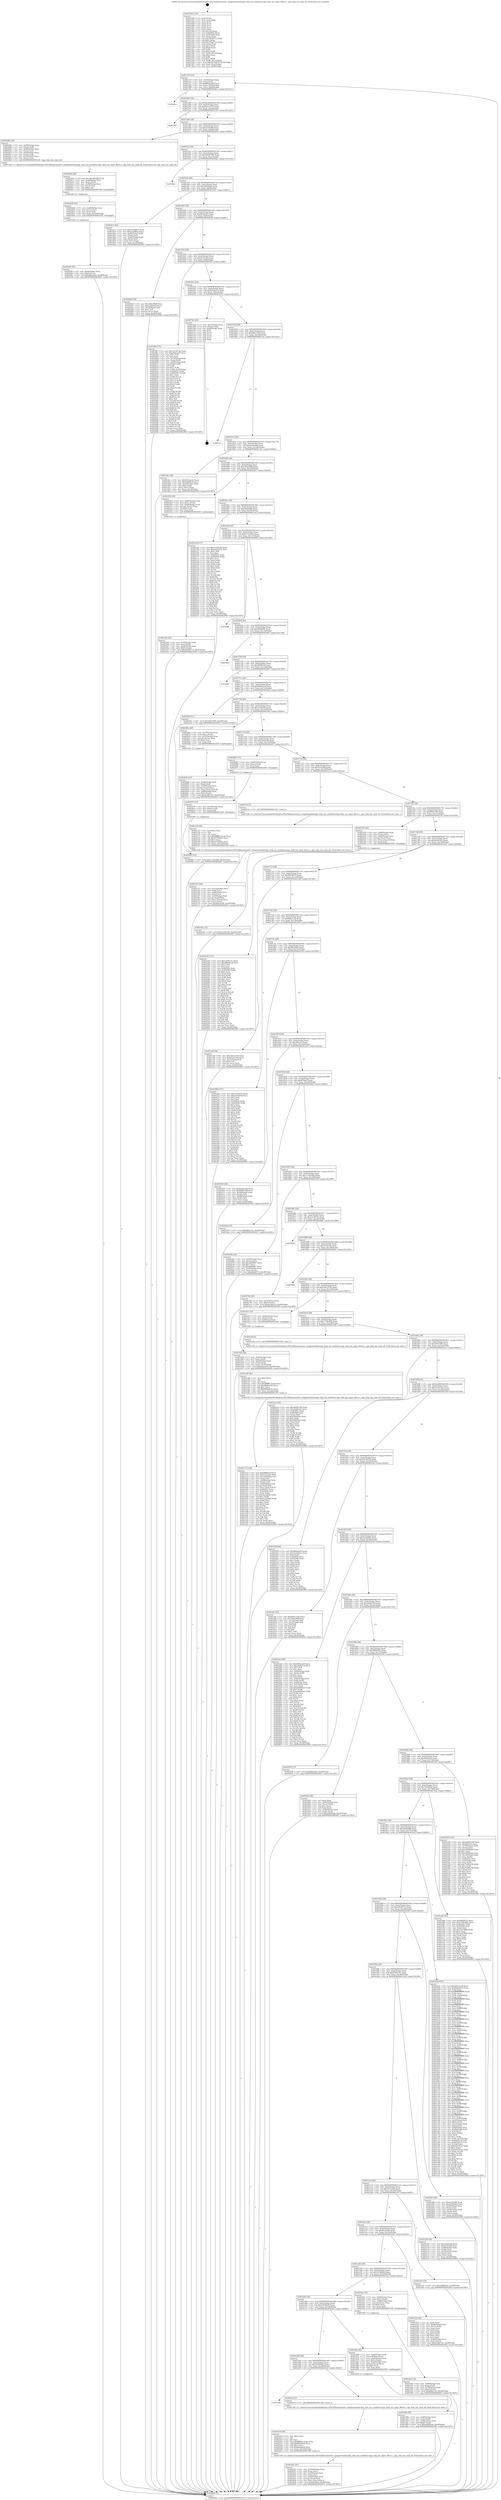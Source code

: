 digraph "0x401500" {
  label = "0x401500 (/mnt/c/Users/mathe/Desktop/tcc/POCII/binaries/extr_tenginemodulesngx_http_lua_modulesrcngx_http_lua_input_filters.c_ngx_http_lua_read_all_Final-ollvm.out::main(0))"
  labelloc = "t"
  node[shape=record]

  Entry [label="",width=0.3,height=0.3,shape=circle,fillcolor=black,style=filled]
  "0x401574" [label="{
     0x401574 [32]\l
     | [instrs]\l
     &nbsp;&nbsp;0x401574 \<+6\>: mov -0xc8(%rbp),%eax\l
     &nbsp;&nbsp;0x40157a \<+2\>: mov %eax,%ecx\l
     &nbsp;&nbsp;0x40157c \<+6\>: sub $0x889eee49,%ecx\l
     &nbsp;&nbsp;0x401582 \<+6\>: mov %eax,-0xdc(%rbp)\l
     &nbsp;&nbsp;0x401588 \<+6\>: mov %ecx,-0xe0(%rbp)\l
     &nbsp;&nbsp;0x40158e \<+6\>: je 00000000004028cc \<main+0x13cc\>\l
  }"]
  "0x4028cc" [label="{
     0x4028cc\l
  }", style=dashed]
  "0x401594" [label="{
     0x401594 [28]\l
     | [instrs]\l
     &nbsp;&nbsp;0x401594 \<+5\>: jmp 0000000000401599 \<main+0x99\>\l
     &nbsp;&nbsp;0x401599 \<+6\>: mov -0xdc(%rbp),%eax\l
     &nbsp;&nbsp;0x40159f \<+5\>: sub $0x9ae14570,%eax\l
     &nbsp;&nbsp;0x4015a4 \<+6\>: mov %eax,-0xe4(%rbp)\l
     &nbsp;&nbsp;0x4015aa \<+6\>: je 0000000000402787 \<main+0x1287\>\l
  }"]
  Exit [label="",width=0.3,height=0.3,shape=circle,fillcolor=black,style=filled,peripheries=2]
  "0x402787" [label="{
     0x402787\l
  }", style=dashed]
  "0x4015b0" [label="{
     0x4015b0 [28]\l
     | [instrs]\l
     &nbsp;&nbsp;0x4015b0 \<+5\>: jmp 00000000004015b5 \<main+0xb5\>\l
     &nbsp;&nbsp;0x4015b5 \<+6\>: mov -0xdc(%rbp),%eax\l
     &nbsp;&nbsp;0x4015bb \<+5\>: sub $0xa1f33df8,%eax\l
     &nbsp;&nbsp;0x4015c0 \<+6\>: mov %eax,-0xe8(%rbp)\l
     &nbsp;&nbsp;0x4015c6 \<+6\>: je 0000000000402494 \<main+0xf94\>\l
  }"]
  "0x402685" [label="{
     0x402685 [15]\l
     | [instrs]\l
     &nbsp;&nbsp;0x402685 \<+10\>: movl $0x11381694,-0xc8(%rbp)\l
     &nbsp;&nbsp;0x40268f \<+5\>: jmp 0000000000402905 \<main+0x1405\>\l
  }"]
  "0x402494" [label="{
     0x402494 [39]\l
     | [instrs]\l
     &nbsp;&nbsp;0x402494 \<+7\>: mov -0x98(%rbp),%rax\l
     &nbsp;&nbsp;0x40249b \<+3\>: mov (%rax),%rdi\l
     &nbsp;&nbsp;0x40249e \<+4\>: mov -0x80(%rbp),%rax\l
     &nbsp;&nbsp;0x4024a2 \<+3\>: mov (%rax),%rsi\l
     &nbsp;&nbsp;0x4024a5 \<+7\>: mov -0xa8(%rbp),%rax\l
     &nbsp;&nbsp;0x4024ac \<+3\>: mov (%rax),%rdx\l
     &nbsp;&nbsp;0x4024af \<+4\>: mov -0x58(%rbp),%rax\l
     &nbsp;&nbsp;0x4024b3 \<+3\>: mov (%rax),%rcx\l
     &nbsp;&nbsp;0x4024b6 \<+5\>: call 0000000000401240 \<ngx_http_lua_read_all\>\l
     | [calls]\l
     &nbsp;&nbsp;0x401240 \{1\} (/mnt/c/Users/mathe/Desktop/tcc/POCII/binaries/extr_tenginemodulesngx_http_lua_modulesrcngx_http_lua_input_filters.c_ngx_http_lua_read_all_Final-ollvm.out::ngx_http_lua_read_all)\l
  }"]
  "0x4015cc" [label="{
     0x4015cc [28]\l
     | [instrs]\l
     &nbsp;&nbsp;0x4015cc \<+5\>: jmp 00000000004015d1 \<main+0xd1\>\l
     &nbsp;&nbsp;0x4015d1 \<+6\>: mov -0xdc(%rbp),%eax\l
     &nbsp;&nbsp;0x4015d7 \<+5\>: sub $0xa80831d9,%eax\l
     &nbsp;&nbsp;0x4015dc \<+6\>: mov %eax,-0xec(%rbp)\l
     &nbsp;&nbsp;0x4015e2 \<+6\>: je 00000000004028a2 \<main+0x13a2\>\l
  }"]
  "0x402676" [label="{
     0x402676 [15]\l
     | [instrs]\l
     &nbsp;&nbsp;0x402676 \<+4\>: mov -0x58(%rbp),%rax\l
     &nbsp;&nbsp;0x40267a \<+3\>: mov (%rax),%rax\l
     &nbsp;&nbsp;0x40267d \<+3\>: mov %rax,%rdi\l
     &nbsp;&nbsp;0x402680 \<+5\>: call 0000000000401030 \<free@plt\>\l
     | [calls]\l
     &nbsp;&nbsp;0x401030 \{1\} (unknown)\l
  }"]
  "0x4028a2" [label="{
     0x4028a2\l
  }", style=dashed]
  "0x4015e8" [label="{
     0x4015e8 [28]\l
     | [instrs]\l
     &nbsp;&nbsp;0x4015e8 \<+5\>: jmp 00000000004015ed \<main+0xed\>\l
     &nbsp;&nbsp;0x4015ed \<+6\>: mov -0xdc(%rbp),%eax\l
     &nbsp;&nbsp;0x4015f3 \<+5\>: sub $0xaa609eab,%eax\l
     &nbsp;&nbsp;0x4015f8 \<+6\>: mov %eax,-0xf0(%rbp)\l
     &nbsp;&nbsp;0x4015fe \<+6\>: je 0000000000401dc1 \<main+0x8c1\>\l
  }"]
  "0x40254a" [label="{
     0x40254a [15]\l
     | [instrs]\l
     &nbsp;&nbsp;0x40254a \<+10\>: movl $0x21a915b3,-0xc8(%rbp)\l
     &nbsp;&nbsp;0x402554 \<+5\>: jmp 0000000000402905 \<main+0x1405\>\l
  }"]
  "0x401dc1" [label="{
     0x401dc1 [42]\l
     | [instrs]\l
     &nbsp;&nbsp;0x401dc1 \<+5\>: mov $0x523088c6,%eax\l
     &nbsp;&nbsp;0x401dc6 \<+5\>: mov $0x3e448fae,%ecx\l
     &nbsp;&nbsp;0x401dcb \<+7\>: mov -0x90(%rbp),%rdx\l
     &nbsp;&nbsp;0x401dd2 \<+2\>: mov (%rdx),%esi\l
     &nbsp;&nbsp;0x401dd4 \<+7\>: mov -0xa0(%rbp),%rdx\l
     &nbsp;&nbsp;0x401ddb \<+2\>: cmp (%rdx),%esi\l
     &nbsp;&nbsp;0x401ddd \<+3\>: cmovl %ecx,%eax\l
     &nbsp;&nbsp;0x401de0 \<+6\>: mov %eax,-0xc8(%rbp)\l
     &nbsp;&nbsp;0x401de6 \<+5\>: jmp 0000000000402905 \<main+0x1405\>\l
  }"]
  "0x401604" [label="{
     0x401604 [28]\l
     | [instrs]\l
     &nbsp;&nbsp;0x401604 \<+5\>: jmp 0000000000401609 \<main+0x109\>\l
     &nbsp;&nbsp;0x401609 \<+6\>: mov -0xdc(%rbp),%eax\l
     &nbsp;&nbsp;0x40160f \<+5\>: sub $0xab9aca07,%eax\l
     &nbsp;&nbsp;0x401614 \<+6\>: mov %eax,-0xf4(%rbp)\l
     &nbsp;&nbsp;0x40161a \<+6\>: je 00000000004020a0 \<main+0xba0\>\l
  }"]
  "0x4024f0" [label="{
     0x4024f0 [25]\l
     | [instrs]\l
     &nbsp;&nbsp;0x4024f0 \<+4\>: mov -0x40(%rbp),%rcx\l
     &nbsp;&nbsp;0x4024f4 \<+6\>: movl $0x0,(%rcx)\l
     &nbsp;&nbsp;0x4024fa \<+10\>: movl $0xffde2063,-0xc8(%rbp)\l
     &nbsp;&nbsp;0x402504 \<+5\>: jmp 0000000000402905 \<main+0x1405\>\l
  }"]
  "0x4020a0" [label="{
     0x4020a0 [30]\l
     | [instrs]\l
     &nbsp;&nbsp;0x4020a0 \<+5\>: mov $0xc0623899,%eax\l
     &nbsp;&nbsp;0x4020a5 \<+5\>: mov $0xec4fd229,%ecx\l
     &nbsp;&nbsp;0x4020aa \<+3\>: mov -0x29(%rbp),%dl\l
     &nbsp;&nbsp;0x4020ad \<+3\>: test $0x1,%dl\l
     &nbsp;&nbsp;0x4020b0 \<+3\>: cmovne %ecx,%eax\l
     &nbsp;&nbsp;0x4020b3 \<+6\>: mov %eax,-0xc8(%rbp)\l
     &nbsp;&nbsp;0x4020b9 \<+5\>: jmp 0000000000402905 \<main+0x1405\>\l
  }"]
  "0x401620" [label="{
     0x401620 [28]\l
     | [instrs]\l
     &nbsp;&nbsp;0x401620 \<+5\>: jmp 0000000000401625 \<main+0x125\>\l
     &nbsp;&nbsp;0x401625 \<+6\>: mov -0xdc(%rbp),%eax\l
     &nbsp;&nbsp;0x40162b \<+5\>: sub $0xae5356ef,%eax\l
     &nbsp;&nbsp;0x401630 \<+6\>: mov %eax,-0xf8(%rbp)\l
     &nbsp;&nbsp;0x401636 \<+6\>: je 0000000000401ff6 \<main+0xaf6\>\l
  }"]
  "0x4024d8" [label="{
     0x4024d8 [24]\l
     | [instrs]\l
     &nbsp;&nbsp;0x4024d8 \<+7\>: mov -0x98(%rbp),%rcx\l
     &nbsp;&nbsp;0x4024df \<+3\>: mov (%rcx),%rcx\l
     &nbsp;&nbsp;0x4024e2 \<+3\>: mov %rcx,%rdi\l
     &nbsp;&nbsp;0x4024e5 \<+6\>: mov %eax,-0x1b4(%rbp)\l
     &nbsp;&nbsp;0x4024eb \<+5\>: call 0000000000401030 \<free@plt\>\l
     | [calls]\l
     &nbsp;&nbsp;0x401030 \{1\} (unknown)\l
  }"]
  "0x401ff6" [label="{
     0x401ff6 [170]\l
     | [instrs]\l
     &nbsp;&nbsp;0x401ff6 \<+5\>: mov $0x12c367ae,%eax\l
     &nbsp;&nbsp;0x401ffb \<+5\>: mov $0xab9aca07,%ecx\l
     &nbsp;&nbsp;0x402000 \<+2\>: mov $0x1,%dl\l
     &nbsp;&nbsp;0x402002 \<+2\>: xor %esi,%esi\l
     &nbsp;&nbsp;0x402004 \<+4\>: mov -0x78(%rbp),%rdi\l
     &nbsp;&nbsp;0x402008 \<+3\>: mov (%rdi),%r8d\l
     &nbsp;&nbsp;0x40200b \<+7\>: mov -0x88(%rbp),%rdi\l
     &nbsp;&nbsp;0x402012 \<+3\>: cmp (%rdi),%r8d\l
     &nbsp;&nbsp;0x402015 \<+4\>: setl %r9b\l
     &nbsp;&nbsp;0x402019 \<+4\>: and $0x1,%r9b\l
     &nbsp;&nbsp;0x40201d \<+4\>: mov %r9b,-0x29(%rbp)\l
     &nbsp;&nbsp;0x402021 \<+8\>: mov 0x40505c,%r8d\l
     &nbsp;&nbsp;0x402029 \<+8\>: mov 0x405060,%r10d\l
     &nbsp;&nbsp;0x402031 \<+3\>: sub $0x1,%esi\l
     &nbsp;&nbsp;0x402034 \<+3\>: mov %r8d,%r11d\l
     &nbsp;&nbsp;0x402037 \<+3\>: add %esi,%r11d\l
     &nbsp;&nbsp;0x40203a \<+4\>: imul %r11d,%r8d\l
     &nbsp;&nbsp;0x40203e \<+4\>: and $0x1,%r8d\l
     &nbsp;&nbsp;0x402042 \<+4\>: cmp $0x0,%r8d\l
     &nbsp;&nbsp;0x402046 \<+4\>: sete %r9b\l
     &nbsp;&nbsp;0x40204a \<+4\>: cmp $0xa,%r10d\l
     &nbsp;&nbsp;0x40204e \<+3\>: setl %bl\l
     &nbsp;&nbsp;0x402051 \<+3\>: mov %r9b,%r14b\l
     &nbsp;&nbsp;0x402054 \<+4\>: xor $0xff,%r14b\l
     &nbsp;&nbsp;0x402058 \<+3\>: mov %bl,%r15b\l
     &nbsp;&nbsp;0x40205b \<+4\>: xor $0xff,%r15b\l
     &nbsp;&nbsp;0x40205f \<+3\>: xor $0x1,%dl\l
     &nbsp;&nbsp;0x402062 \<+3\>: mov %r14b,%r12b\l
     &nbsp;&nbsp;0x402065 \<+4\>: and $0xff,%r12b\l
     &nbsp;&nbsp;0x402069 \<+3\>: and %dl,%r9b\l
     &nbsp;&nbsp;0x40206c \<+3\>: mov %r15b,%r13b\l
     &nbsp;&nbsp;0x40206f \<+4\>: and $0xff,%r13b\l
     &nbsp;&nbsp;0x402073 \<+2\>: and %dl,%bl\l
     &nbsp;&nbsp;0x402075 \<+3\>: or %r9b,%r12b\l
     &nbsp;&nbsp;0x402078 \<+3\>: or %bl,%r13b\l
     &nbsp;&nbsp;0x40207b \<+3\>: xor %r13b,%r12b\l
     &nbsp;&nbsp;0x40207e \<+3\>: or %r15b,%r14b\l
     &nbsp;&nbsp;0x402081 \<+4\>: xor $0xff,%r14b\l
     &nbsp;&nbsp;0x402085 \<+3\>: or $0x1,%dl\l
     &nbsp;&nbsp;0x402088 \<+3\>: and %dl,%r14b\l
     &nbsp;&nbsp;0x40208b \<+3\>: or %r14b,%r12b\l
     &nbsp;&nbsp;0x40208e \<+4\>: test $0x1,%r12b\l
     &nbsp;&nbsp;0x402092 \<+3\>: cmovne %ecx,%eax\l
     &nbsp;&nbsp;0x402095 \<+6\>: mov %eax,-0xc8(%rbp)\l
     &nbsp;&nbsp;0x40209b \<+5\>: jmp 0000000000402905 \<main+0x1405\>\l
  }"]
  "0x40163c" [label="{
     0x40163c [28]\l
     | [instrs]\l
     &nbsp;&nbsp;0x40163c \<+5\>: jmp 0000000000401641 \<main+0x141\>\l
     &nbsp;&nbsp;0x401641 \<+6\>: mov -0xdc(%rbp),%eax\l
     &nbsp;&nbsp;0x401647 \<+5\>: sub $0xb2c8ac74,%eax\l
     &nbsp;&nbsp;0x40164c \<+6\>: mov %eax,-0xfc(%rbp)\l
     &nbsp;&nbsp;0x401652 \<+6\>: je 00000000004027b2 \<main+0x12b2\>\l
  }"]
  "0x4024bb" [label="{
     0x4024bb [29]\l
     | [instrs]\l
     &nbsp;&nbsp;0x4024bb \<+10\>: movabs $0x4030b6,%rdi\l
     &nbsp;&nbsp;0x4024c5 \<+4\>: mov -0x48(%rbp),%rcx\l
     &nbsp;&nbsp;0x4024c9 \<+2\>: mov %eax,(%rcx)\l
     &nbsp;&nbsp;0x4024cb \<+4\>: mov -0x48(%rbp),%rcx\l
     &nbsp;&nbsp;0x4024cf \<+2\>: mov (%rcx),%esi\l
     &nbsp;&nbsp;0x4024d1 \<+2\>: mov $0x0,%al\l
     &nbsp;&nbsp;0x4024d3 \<+5\>: call 0000000000401040 \<printf@plt\>\l
     | [calls]\l
     &nbsp;&nbsp;0x401040 \{1\} (unknown)\l
  }"]
  "0x4027b2" [label="{
     0x4027b2 [24]\l
     | [instrs]\l
     &nbsp;&nbsp;0x4027b2 \<+7\>: mov -0xc0(%rbp),%rax\l
     &nbsp;&nbsp;0x4027b9 \<+2\>: mov (%rax),%eax\l
     &nbsp;&nbsp;0x4027bb \<+4\>: lea -0x28(%rbp),%rsp\l
     &nbsp;&nbsp;0x4027bf \<+1\>: pop %rbx\l
     &nbsp;&nbsp;0x4027c0 \<+2\>: pop %r12\l
     &nbsp;&nbsp;0x4027c2 \<+2\>: pop %r13\l
     &nbsp;&nbsp;0x4027c4 \<+2\>: pop %r14\l
     &nbsp;&nbsp;0x4027c6 \<+2\>: pop %r15\l
     &nbsp;&nbsp;0x4027c8 \<+1\>: pop %rbp\l
     &nbsp;&nbsp;0x4027c9 \<+1\>: ret\l
  }"]
  "0x401658" [label="{
     0x401658 [28]\l
     | [instrs]\l
     &nbsp;&nbsp;0x401658 \<+5\>: jmp 000000000040165d \<main+0x15d\>\l
     &nbsp;&nbsp;0x40165d \<+6\>: mov -0xdc(%rbp),%eax\l
     &nbsp;&nbsp;0x401663 \<+5\>: sub $0xb60c1258,%eax\l
     &nbsp;&nbsp;0x401668 \<+6\>: mov %eax,-0x100(%rbp)\l
     &nbsp;&nbsp;0x40166e \<+6\>: je 00000000004027ca \<main+0x12ca\>\l
  }"]
  "0x402441" [label="{
     0x402441 [41]\l
     | [instrs]\l
     &nbsp;&nbsp;0x402441 \<+6\>: mov -0x1b0(%rbp),%ecx\l
     &nbsp;&nbsp;0x402447 \<+3\>: imul %eax,%ecx\l
     &nbsp;&nbsp;0x40244a \<+4\>: mov -0x58(%rbp),%rsi\l
     &nbsp;&nbsp;0x40244e \<+3\>: mov (%rsi),%rsi\l
     &nbsp;&nbsp;0x402451 \<+4\>: mov -0x50(%rbp),%rdi\l
     &nbsp;&nbsp;0x402455 \<+3\>: movslq (%rdi),%rdi\l
     &nbsp;&nbsp;0x402458 \<+3\>: mov %ecx,(%rsi,%rdi,4)\l
     &nbsp;&nbsp;0x40245b \<+10\>: movl $0xdf7bfe3,-0xc8(%rbp)\l
     &nbsp;&nbsp;0x402465 \<+5\>: jmp 0000000000402905 \<main+0x1405\>\l
  }"]
  "0x4027ca" [label="{
     0x4027ca\l
  }", style=dashed]
  "0x401674" [label="{
     0x401674 [28]\l
     | [instrs]\l
     &nbsp;&nbsp;0x401674 \<+5\>: jmp 0000000000401679 \<main+0x179\>\l
     &nbsp;&nbsp;0x401679 \<+6\>: mov -0xdc(%rbp),%eax\l
     &nbsp;&nbsp;0x40167f \<+5\>: sub $0xbcbeed40,%eax\l
     &nbsp;&nbsp;0x401684 \<+6\>: mov %eax,-0x104(%rbp)\l
     &nbsp;&nbsp;0x40168a \<+6\>: je 0000000000401d4c \<main+0x84c\>\l
  }"]
  "0x402419" [label="{
     0x402419 [40]\l
     | [instrs]\l
     &nbsp;&nbsp;0x402419 \<+5\>: mov $0x2,%ecx\l
     &nbsp;&nbsp;0x40241e \<+1\>: cltd\l
     &nbsp;&nbsp;0x40241f \<+2\>: idiv %ecx\l
     &nbsp;&nbsp;0x402421 \<+6\>: imul $0xfffffffe,%edx,%ecx\l
     &nbsp;&nbsp;0x402427 \<+6\>: add $0xb83afda9,%ecx\l
     &nbsp;&nbsp;0x40242d \<+3\>: add $0x1,%ecx\l
     &nbsp;&nbsp;0x402430 \<+6\>: sub $0xb83afda9,%ecx\l
     &nbsp;&nbsp;0x402436 \<+6\>: mov %ecx,-0x1b0(%rbp)\l
     &nbsp;&nbsp;0x40243c \<+5\>: call 0000000000401160 \<next_i\>\l
     | [calls]\l
     &nbsp;&nbsp;0x401160 \{1\} (/mnt/c/Users/mathe/Desktop/tcc/POCII/binaries/extr_tenginemodulesngx_http_lua_modulesrcngx_http_lua_input_filters.c_ngx_http_lua_read_all_Final-ollvm.out::next_i)\l
  }"]
  "0x401d4c" [label="{
     0x401d4c [30]\l
     | [instrs]\l
     &nbsp;&nbsp;0x401d4c \<+5\>: mov $0x651bae5c,%eax\l
     &nbsp;&nbsp;0x401d51 \<+5\>: mov $0x52608cf5,%ecx\l
     &nbsp;&nbsp;0x401d56 \<+3\>: mov -0x30(%rbp),%edx\l
     &nbsp;&nbsp;0x401d59 \<+3\>: cmp $0x0,%edx\l
     &nbsp;&nbsp;0x401d5c \<+3\>: cmove %ecx,%eax\l
     &nbsp;&nbsp;0x401d5f \<+6\>: mov %eax,-0xc8(%rbp)\l
     &nbsp;&nbsp;0x401d65 \<+5\>: jmp 0000000000402905 \<main+0x1405\>\l
  }"]
  "0x401690" [label="{
     0x401690 [28]\l
     | [instrs]\l
     &nbsp;&nbsp;0x401690 \<+5\>: jmp 0000000000401695 \<main+0x195\>\l
     &nbsp;&nbsp;0x401695 \<+6\>: mov -0xdc(%rbp),%eax\l
     &nbsp;&nbsp;0x40169b \<+5\>: sub $0xc0623899,%eax\l
     &nbsp;&nbsp;0x4016a0 \<+6\>: mov %eax,-0x108(%rbp)\l
     &nbsp;&nbsp;0x4016a6 \<+6\>: je 00000000004023b3 \<main+0xeb3\>\l
  }"]
  "0x401a9c" [label="{
     0x401a9c\l
  }", style=dashed]
  "0x4023b3" [label="{
     0x4023b3 [29]\l
     | [instrs]\l
     &nbsp;&nbsp;0x4023b3 \<+4\>: mov -0x60(%rbp),%rax\l
     &nbsp;&nbsp;0x4023b7 \<+6\>: movl $0x1,(%rax)\l
     &nbsp;&nbsp;0x4023bd \<+4\>: mov -0x60(%rbp),%rax\l
     &nbsp;&nbsp;0x4023c1 \<+3\>: movslq (%rax),%rax\l
     &nbsp;&nbsp;0x4023c4 \<+4\>: shl $0x2,%rax\l
     &nbsp;&nbsp;0x4023c8 \<+3\>: mov %rax,%rdi\l
     &nbsp;&nbsp;0x4023cb \<+5\>: call 0000000000401050 \<malloc@plt\>\l
     | [calls]\l
     &nbsp;&nbsp;0x401050 \{1\} (unknown)\l
  }"]
  "0x4016ac" [label="{
     0x4016ac [28]\l
     | [instrs]\l
     &nbsp;&nbsp;0x4016ac \<+5\>: jmp 00000000004016b1 \<main+0x1b1\>\l
     &nbsp;&nbsp;0x4016b1 \<+6\>: mov -0xdc(%rbp),%eax\l
     &nbsp;&nbsp;0x4016b7 \<+5\>: sub $0xc4b4eaf6,%eax\l
     &nbsp;&nbsp;0x4016bc \<+6\>: mov %eax,-0x10c(%rbp)\l
     &nbsp;&nbsp;0x4016c2 \<+6\>: je 00000000004021ad \<main+0xcad\>\l
  }"]
  "0x402414" [label="{
     0x402414 [5]\l
     | [instrs]\l
     &nbsp;&nbsp;0x402414 \<+5\>: call 0000000000401160 \<next_i\>\l
     | [calls]\l
     &nbsp;&nbsp;0x401160 \{1\} (/mnt/c/Users/mathe/Desktop/tcc/POCII/binaries/extr_tenginemodulesngx_http_lua_modulesrcngx_http_lua_input_filters.c_ngx_http_lua_read_all_Final-ollvm.out::next_i)\l
  }"]
  "0x4021ad" [label="{
     0x4021ad [137]\l
     | [instrs]\l
     &nbsp;&nbsp;0x4021ad \<+5\>: mov $0x14301cfe,%eax\l
     &nbsp;&nbsp;0x4021b2 \<+5\>: mov $0xfa422502,%ecx\l
     &nbsp;&nbsp;0x4021b7 \<+2\>: mov $0x1,%dl\l
     &nbsp;&nbsp;0x4021b9 \<+2\>: xor %esi,%esi\l
     &nbsp;&nbsp;0x4021bb \<+7\>: mov 0x40505c,%edi\l
     &nbsp;&nbsp;0x4021c2 \<+8\>: mov 0x405060,%r8d\l
     &nbsp;&nbsp;0x4021ca \<+3\>: sub $0x1,%esi\l
     &nbsp;&nbsp;0x4021cd \<+3\>: mov %edi,%r9d\l
     &nbsp;&nbsp;0x4021d0 \<+3\>: add %esi,%r9d\l
     &nbsp;&nbsp;0x4021d3 \<+4\>: imul %r9d,%edi\l
     &nbsp;&nbsp;0x4021d7 \<+3\>: and $0x1,%edi\l
     &nbsp;&nbsp;0x4021da \<+3\>: cmp $0x0,%edi\l
     &nbsp;&nbsp;0x4021dd \<+4\>: sete %r10b\l
     &nbsp;&nbsp;0x4021e1 \<+4\>: cmp $0xa,%r8d\l
     &nbsp;&nbsp;0x4021e5 \<+4\>: setl %r11b\l
     &nbsp;&nbsp;0x4021e9 \<+3\>: mov %r10b,%bl\l
     &nbsp;&nbsp;0x4021ec \<+3\>: xor $0xff,%bl\l
     &nbsp;&nbsp;0x4021ef \<+3\>: mov %r11b,%r14b\l
     &nbsp;&nbsp;0x4021f2 \<+4\>: xor $0xff,%r14b\l
     &nbsp;&nbsp;0x4021f6 \<+3\>: xor $0x0,%dl\l
     &nbsp;&nbsp;0x4021f9 \<+3\>: mov %bl,%r15b\l
     &nbsp;&nbsp;0x4021fc \<+4\>: and $0x0,%r15b\l
     &nbsp;&nbsp;0x402200 \<+3\>: and %dl,%r10b\l
     &nbsp;&nbsp;0x402203 \<+3\>: mov %r14b,%r12b\l
     &nbsp;&nbsp;0x402206 \<+4\>: and $0x0,%r12b\l
     &nbsp;&nbsp;0x40220a \<+3\>: and %dl,%r11b\l
     &nbsp;&nbsp;0x40220d \<+3\>: or %r10b,%r15b\l
     &nbsp;&nbsp;0x402210 \<+3\>: or %r11b,%r12b\l
     &nbsp;&nbsp;0x402213 \<+3\>: xor %r12b,%r15b\l
     &nbsp;&nbsp;0x402216 \<+3\>: or %r14b,%bl\l
     &nbsp;&nbsp;0x402219 \<+3\>: xor $0xff,%bl\l
     &nbsp;&nbsp;0x40221c \<+3\>: or $0x0,%dl\l
     &nbsp;&nbsp;0x40221f \<+2\>: and %dl,%bl\l
     &nbsp;&nbsp;0x402221 \<+3\>: or %bl,%r15b\l
     &nbsp;&nbsp;0x402224 \<+4\>: test $0x1,%r15b\l
     &nbsp;&nbsp;0x402228 \<+3\>: cmovne %ecx,%eax\l
     &nbsp;&nbsp;0x40222b \<+6\>: mov %eax,-0xc8(%rbp)\l
     &nbsp;&nbsp;0x402231 \<+5\>: jmp 0000000000402905 \<main+0x1405\>\l
  }"]
  "0x4016c8" [label="{
     0x4016c8 [28]\l
     | [instrs]\l
     &nbsp;&nbsp;0x4016c8 \<+5\>: jmp 00000000004016cd \<main+0x1cd\>\l
     &nbsp;&nbsp;0x4016cd \<+6\>: mov -0xdc(%rbp),%eax\l
     &nbsp;&nbsp;0x4016d3 \<+5\>: sub $0xc7ca7b10,%eax\l
     &nbsp;&nbsp;0x4016d8 \<+6\>: mov %eax,-0x110(%rbp)\l
     &nbsp;&nbsp;0x4016de \<+6\>: je 00000000004028f6 \<main+0x13f6\>\l
  }"]
  "0x4023d0" [label="{
     0x4023d0 [32]\l
     | [instrs]\l
     &nbsp;&nbsp;0x4023d0 \<+4\>: mov -0x58(%rbp),%rdi\l
     &nbsp;&nbsp;0x4023d4 \<+3\>: mov %rax,(%rdi)\l
     &nbsp;&nbsp;0x4023d7 \<+4\>: mov -0x50(%rbp),%rax\l
     &nbsp;&nbsp;0x4023db \<+6\>: movl $0x0,(%rax)\l
     &nbsp;&nbsp;0x4023e1 \<+10\>: movl $0x40b28772,-0xc8(%rbp)\l
     &nbsp;&nbsp;0x4023eb \<+5\>: jmp 0000000000402905 \<main+0x1405\>\l
  }"]
  "0x4028f6" [label="{
     0x4028f6\l
  }", style=dashed]
  "0x4016e4" [label="{
     0x4016e4 [28]\l
     | [instrs]\l
     &nbsp;&nbsp;0x4016e4 \<+5\>: jmp 00000000004016e9 \<main+0x1e9\>\l
     &nbsp;&nbsp;0x4016e9 \<+6\>: mov -0xdc(%rbp),%eax\l
     &nbsp;&nbsp;0x4016ef \<+5\>: sub $0xcf8d400b,%eax\l
     &nbsp;&nbsp;0x4016f4 \<+6\>: mov %eax,-0x114(%rbp)\l
     &nbsp;&nbsp;0x4016fa \<+6\>: je 00000000004026f9 \<main+0x11f9\>\l
  }"]
  "0x402157" [label="{
     0x402157 [44]\l
     | [instrs]\l
     &nbsp;&nbsp;0x402157 \<+6\>: mov -0x1ac(%rbp),%ecx\l
     &nbsp;&nbsp;0x40215d \<+3\>: imul %eax,%ecx\l
     &nbsp;&nbsp;0x402160 \<+4\>: mov -0x80(%rbp),%rsi\l
     &nbsp;&nbsp;0x402164 \<+3\>: mov (%rsi),%rsi\l
     &nbsp;&nbsp;0x402167 \<+4\>: mov -0x78(%rbp),%rdi\l
     &nbsp;&nbsp;0x40216b \<+3\>: movslq (%rdi),%rdi\l
     &nbsp;&nbsp;0x40216e \<+4\>: mov (%rsi,%rdi,8),%rsi\l
     &nbsp;&nbsp;0x402172 \<+2\>: mov %ecx,(%rsi)\l
     &nbsp;&nbsp;0x402174 \<+10\>: movl $0x4fca3c00,-0xc8(%rbp)\l
     &nbsp;&nbsp;0x40217e \<+5\>: jmp 0000000000402905 \<main+0x1405\>\l
  }"]
  "0x4026f9" [label="{
     0x4026f9\l
  }", style=dashed]
  "0x401700" [label="{
     0x401700 [28]\l
     | [instrs]\l
     &nbsp;&nbsp;0x401700 \<+5\>: jmp 0000000000401705 \<main+0x205\>\l
     &nbsp;&nbsp;0x401705 \<+6\>: mov -0xdc(%rbp),%eax\l
     &nbsp;&nbsp;0x40170b \<+5\>: sub $0xd6f081ef,%eax\l
     &nbsp;&nbsp;0x401710 \<+6\>: mov %eax,-0x118(%rbp)\l
     &nbsp;&nbsp;0x401716 \<+6\>: je 000000000040280f \<main+0x130f\>\l
  }"]
  "0x40212f" [label="{
     0x40212f [40]\l
     | [instrs]\l
     &nbsp;&nbsp;0x40212f \<+5\>: mov $0x2,%ecx\l
     &nbsp;&nbsp;0x402134 \<+1\>: cltd\l
     &nbsp;&nbsp;0x402135 \<+2\>: idiv %ecx\l
     &nbsp;&nbsp;0x402137 \<+6\>: imul $0xfffffffe,%edx,%ecx\l
     &nbsp;&nbsp;0x40213d \<+6\>: sub $0xa576400a,%ecx\l
     &nbsp;&nbsp;0x402143 \<+3\>: add $0x1,%ecx\l
     &nbsp;&nbsp;0x402146 \<+6\>: add $0xa576400a,%ecx\l
     &nbsp;&nbsp;0x40214c \<+6\>: mov %ecx,-0x1ac(%rbp)\l
     &nbsp;&nbsp;0x402152 \<+5\>: call 0000000000401160 \<next_i\>\l
     | [calls]\l
     &nbsp;&nbsp;0x401160 \{1\} (/mnt/c/Users/mathe/Desktop/tcc/POCII/binaries/extr_tenginemodulesngx_http_lua_modulesrcngx_http_lua_input_filters.c_ngx_http_lua_read_all_Final-ollvm.out::next_i)\l
  }"]
  "0x40280f" [label="{
     0x40280f\l
  }", style=dashed]
  "0x40171c" [label="{
     0x40171c [28]\l
     | [instrs]\l
     &nbsp;&nbsp;0x40171c \<+5\>: jmp 0000000000401721 \<main+0x221\>\l
     &nbsp;&nbsp;0x401721 \<+6\>: mov -0xdc(%rbp),%eax\l
     &nbsp;&nbsp;0x401727 \<+5\>: sub $0xd8630cc6,%eax\l
     &nbsp;&nbsp;0x40172c \<+6\>: mov %eax,-0x11c(%rbp)\l
     &nbsp;&nbsp;0x401732 \<+6\>: je 00000000004022bf \<main+0xdbf\>\l
  }"]
  "0x4020db" [label="{
     0x4020db [43]\l
     | [instrs]\l
     &nbsp;&nbsp;0x4020db \<+4\>: mov -0x80(%rbp),%rdi\l
     &nbsp;&nbsp;0x4020df \<+3\>: mov (%rdi),%rdi\l
     &nbsp;&nbsp;0x4020e2 \<+4\>: mov -0x78(%rbp),%rcx\l
     &nbsp;&nbsp;0x4020e6 \<+3\>: movslq (%rcx),%rcx\l
     &nbsp;&nbsp;0x4020e9 \<+4\>: mov %rax,(%rdi,%rcx,8)\l
     &nbsp;&nbsp;0x4020ed \<+4\>: mov -0x68(%rbp),%rax\l
     &nbsp;&nbsp;0x4020f1 \<+6\>: movl $0x0,(%rax)\l
     &nbsp;&nbsp;0x4020f7 \<+10\>: movl $0x4186c74c,-0xc8(%rbp)\l
     &nbsp;&nbsp;0x402101 \<+5\>: jmp 0000000000402905 \<main+0x1405\>\l
  }"]
  "0x4022bf" [label="{
     0x4022bf [15]\l
     | [instrs]\l
     &nbsp;&nbsp;0x4022bf \<+10\>: movl $0x20b720f5,-0xc8(%rbp)\l
     &nbsp;&nbsp;0x4022c9 \<+5\>: jmp 0000000000402905 \<main+0x1405\>\l
  }"]
  "0x401738" [label="{
     0x401738 [28]\l
     | [instrs]\l
     &nbsp;&nbsp;0x401738 \<+5\>: jmp 000000000040173d \<main+0x23d\>\l
     &nbsp;&nbsp;0x40173d \<+6\>: mov -0xdc(%rbp),%eax\l
     &nbsp;&nbsp;0x401743 \<+5\>: sub $0xec4fd229,%eax\l
     &nbsp;&nbsp;0x401748 \<+6\>: mov %eax,-0x120(%rbp)\l
     &nbsp;&nbsp;0x40174e \<+6\>: je 00000000004020be \<main+0xbbe\>\l
  }"]
  "0x401f4d" [label="{
     0x401f4d [32]\l
     | [instrs]\l
     &nbsp;&nbsp;0x401f4d \<+4\>: mov -0x80(%rbp),%rdi\l
     &nbsp;&nbsp;0x401f51 \<+3\>: mov %rax,(%rdi)\l
     &nbsp;&nbsp;0x401f54 \<+4\>: mov -0x78(%rbp),%rax\l
     &nbsp;&nbsp;0x401f58 \<+6\>: movl $0x0,(%rax)\l
     &nbsp;&nbsp;0x401f5e \<+10\>: movl $0xfdfa1c22,-0xc8(%rbp)\l
     &nbsp;&nbsp;0x401f68 \<+5\>: jmp 0000000000402905 \<main+0x1405\>\l
  }"]
  "0x4020be" [label="{
     0x4020be [29]\l
     | [instrs]\l
     &nbsp;&nbsp;0x4020be \<+4\>: mov -0x70(%rbp),%rax\l
     &nbsp;&nbsp;0x4020c2 \<+6\>: movl $0x1,(%rax)\l
     &nbsp;&nbsp;0x4020c8 \<+4\>: mov -0x70(%rbp),%rax\l
     &nbsp;&nbsp;0x4020cc \<+3\>: movslq (%rax),%rax\l
     &nbsp;&nbsp;0x4020cf \<+4\>: shl $0x2,%rax\l
     &nbsp;&nbsp;0x4020d3 \<+3\>: mov %rax,%rdi\l
     &nbsp;&nbsp;0x4020d6 \<+5\>: call 0000000000401050 \<malloc@plt\>\l
     | [calls]\l
     &nbsp;&nbsp;0x401050 \{1\} (unknown)\l
  }"]
  "0x401754" [label="{
     0x401754 [28]\l
     | [instrs]\l
     &nbsp;&nbsp;0x401754 \<+5\>: jmp 0000000000401759 \<main+0x259\>\l
     &nbsp;&nbsp;0x401759 \<+6\>: mov -0xdc(%rbp),%eax\l
     &nbsp;&nbsp;0x40175f \<+5\>: sub $0xef2d3e26,%eax\l
     &nbsp;&nbsp;0x401764 \<+6\>: mov %eax,-0x124(%rbp)\l
     &nbsp;&nbsp;0x40176a \<+6\>: je 0000000000402667 \<main+0x1167\>\l
  }"]
  "0x401e73" [label="{
     0x401e73 [128]\l
     | [instrs]\l
     &nbsp;&nbsp;0x401e73 \<+5\>: mov $0xd6f081ef,%ecx\l
     &nbsp;&nbsp;0x401e78 \<+5\>: mov $0x41f1afe0,%edx\l
     &nbsp;&nbsp;0x401e7d \<+6\>: mov -0x1a8(%rbp),%esi\l
     &nbsp;&nbsp;0x401e83 \<+3\>: imul %eax,%esi\l
     &nbsp;&nbsp;0x401e86 \<+7\>: mov -0x98(%rbp),%rdi\l
     &nbsp;&nbsp;0x401e8d \<+3\>: mov (%rdi),%rdi\l
     &nbsp;&nbsp;0x401e90 \<+7\>: mov -0x90(%rbp),%r8\l
     &nbsp;&nbsp;0x401e97 \<+3\>: movslq (%r8),%r8\l
     &nbsp;&nbsp;0x401e9a \<+4\>: mov %esi,(%rdi,%r8,4)\l
     &nbsp;&nbsp;0x401e9e \<+7\>: mov 0x40505c,%eax\l
     &nbsp;&nbsp;0x401ea5 \<+7\>: mov 0x405060,%esi\l
     &nbsp;&nbsp;0x401eac \<+3\>: mov %eax,%r9d\l
     &nbsp;&nbsp;0x401eaf \<+7\>: sub $0xe2a3d049,%r9d\l
     &nbsp;&nbsp;0x401eb6 \<+4\>: sub $0x1,%r9d\l
     &nbsp;&nbsp;0x401eba \<+7\>: add $0xe2a3d049,%r9d\l
     &nbsp;&nbsp;0x401ec1 \<+4\>: imul %r9d,%eax\l
     &nbsp;&nbsp;0x401ec5 \<+3\>: and $0x1,%eax\l
     &nbsp;&nbsp;0x401ec8 \<+3\>: cmp $0x0,%eax\l
     &nbsp;&nbsp;0x401ecb \<+4\>: sete %r10b\l
     &nbsp;&nbsp;0x401ecf \<+3\>: cmp $0xa,%esi\l
     &nbsp;&nbsp;0x401ed2 \<+4\>: setl %r11b\l
     &nbsp;&nbsp;0x401ed6 \<+3\>: mov %r10b,%bl\l
     &nbsp;&nbsp;0x401ed9 \<+3\>: and %r11b,%bl\l
     &nbsp;&nbsp;0x401edc \<+3\>: xor %r11b,%r10b\l
     &nbsp;&nbsp;0x401edf \<+3\>: or %r10b,%bl\l
     &nbsp;&nbsp;0x401ee2 \<+3\>: test $0x1,%bl\l
     &nbsp;&nbsp;0x401ee5 \<+3\>: cmovne %edx,%ecx\l
     &nbsp;&nbsp;0x401ee8 \<+6\>: mov %ecx,-0xc8(%rbp)\l
     &nbsp;&nbsp;0x401eee \<+5\>: jmp 0000000000402905 \<main+0x1405\>\l
  }"]
  "0x402667" [label="{
     0x402667 [15]\l
     | [instrs]\l
     &nbsp;&nbsp;0x402667 \<+4\>: mov -0x80(%rbp),%rax\l
     &nbsp;&nbsp;0x40266b \<+3\>: mov (%rax),%rax\l
     &nbsp;&nbsp;0x40266e \<+3\>: mov %rax,%rdi\l
     &nbsp;&nbsp;0x402671 \<+5\>: call 0000000000401030 \<free@plt\>\l
     | [calls]\l
     &nbsp;&nbsp;0x401030 \{1\} (unknown)\l
  }"]
  "0x401770" [label="{
     0x401770 [28]\l
     | [instrs]\l
     &nbsp;&nbsp;0x401770 \<+5\>: jmp 0000000000401775 \<main+0x275\>\l
     &nbsp;&nbsp;0x401775 \<+6\>: mov -0xdc(%rbp),%eax\l
     &nbsp;&nbsp;0x40177b \<+5\>: sub $0xf123cd4f,%eax\l
     &nbsp;&nbsp;0x401780 \<+6\>: mov %eax,-0x128(%rbp)\l
     &nbsp;&nbsp;0x401786 \<+6\>: je 000000000040212a \<main+0xc2a\>\l
  }"]
  "0x401e4b" [label="{
     0x401e4b [40]\l
     | [instrs]\l
     &nbsp;&nbsp;0x401e4b \<+5\>: mov $0x2,%ecx\l
     &nbsp;&nbsp;0x401e50 \<+1\>: cltd\l
     &nbsp;&nbsp;0x401e51 \<+2\>: idiv %ecx\l
     &nbsp;&nbsp;0x401e53 \<+6\>: imul $0xfffffffe,%edx,%ecx\l
     &nbsp;&nbsp;0x401e59 \<+6\>: sub $0x9838ec5b,%ecx\l
     &nbsp;&nbsp;0x401e5f \<+3\>: add $0x1,%ecx\l
     &nbsp;&nbsp;0x401e62 \<+6\>: add $0x9838ec5b,%ecx\l
     &nbsp;&nbsp;0x401e68 \<+6\>: mov %ecx,-0x1a8(%rbp)\l
     &nbsp;&nbsp;0x401e6e \<+5\>: call 0000000000401160 \<next_i\>\l
     | [calls]\l
     &nbsp;&nbsp;0x401160 \{1\} (/mnt/c/Users/mathe/Desktop/tcc/POCII/binaries/extr_tenginemodulesngx_http_lua_modulesrcngx_http_lua_input_filters.c_ngx_http_lua_read_all_Final-ollvm.out::next_i)\l
  }"]
  "0x40212a" [label="{
     0x40212a [5]\l
     | [instrs]\l
     &nbsp;&nbsp;0x40212a \<+5\>: call 0000000000401160 \<next_i\>\l
     | [calls]\l
     &nbsp;&nbsp;0x401160 \{1\} (/mnt/c/Users/mathe/Desktop/tcc/POCII/binaries/extr_tenginemodulesngx_http_lua_modulesrcngx_http_lua_input_filters.c_ngx_http_lua_read_all_Final-ollvm.out::next_i)\l
  }"]
  "0x40178c" [label="{
     0x40178c [28]\l
     | [instrs]\l
     &nbsp;&nbsp;0x40178c \<+5\>: jmp 0000000000401791 \<main+0x291\>\l
     &nbsp;&nbsp;0x401791 \<+6\>: mov -0xdc(%rbp),%eax\l
     &nbsp;&nbsp;0x401797 \<+5\>: sub $0xf809c7d8,%eax\l
     &nbsp;&nbsp;0x40179c \<+6\>: mov %eax,-0x12c(%rbp)\l
     &nbsp;&nbsp;0x4017a2 \<+6\>: je 0000000000402530 \<main+0x1030\>\l
  }"]
  "0x401d9b" [label="{
     0x401d9b [38]\l
     | [instrs]\l
     &nbsp;&nbsp;0x401d9b \<+7\>: mov -0x98(%rbp),%rdi\l
     &nbsp;&nbsp;0x401da2 \<+3\>: mov %rax,(%rdi)\l
     &nbsp;&nbsp;0x401da5 \<+7\>: mov -0x90(%rbp),%rax\l
     &nbsp;&nbsp;0x401dac \<+6\>: movl $0x0,(%rax)\l
     &nbsp;&nbsp;0x401db2 \<+10\>: movl $0xaa609eab,-0xc8(%rbp)\l
     &nbsp;&nbsp;0x401dbc \<+5\>: jmp 0000000000402905 \<main+0x1405\>\l
  }"]
  "0x402530" [label="{
     0x402530 [26]\l
     | [instrs]\l
     &nbsp;&nbsp;0x402530 \<+4\>: mov -0x80(%rbp),%rax\l
     &nbsp;&nbsp;0x402534 \<+3\>: mov (%rax),%rax\l
     &nbsp;&nbsp;0x402537 \<+4\>: mov -0x40(%rbp),%rcx\l
     &nbsp;&nbsp;0x40253b \<+3\>: movslq (%rcx),%rcx\l
     &nbsp;&nbsp;0x40253e \<+4\>: mov (%rax,%rcx,8),%rax\l
     &nbsp;&nbsp;0x402542 \<+3\>: mov %rax,%rdi\l
     &nbsp;&nbsp;0x402545 \<+5\>: call 0000000000401030 \<free@plt\>\l
     | [calls]\l
     &nbsp;&nbsp;0x401030 \{1\} (unknown)\l
  }"]
  "0x4017a8" [label="{
     0x4017a8 [28]\l
     | [instrs]\l
     &nbsp;&nbsp;0x4017a8 \<+5\>: jmp 00000000004017ad \<main+0x2ad\>\l
     &nbsp;&nbsp;0x4017ad \<+6\>: mov -0xdc(%rbp),%eax\l
     &nbsp;&nbsp;0x4017b3 \<+5\>: sub $0xfa422502,%eax\l
     &nbsp;&nbsp;0x4017b8 \<+6\>: mov %eax,-0x130(%rbp)\l
     &nbsp;&nbsp;0x4017be \<+6\>: je 0000000000402236 \<main+0xd36\>\l
  }"]
  "0x401a80" [label="{
     0x401a80 [28]\l
     | [instrs]\l
     &nbsp;&nbsp;0x401a80 \<+5\>: jmp 0000000000401a85 \<main+0x585\>\l
     &nbsp;&nbsp;0x401a85 \<+6\>: mov -0xdc(%rbp),%eax\l
     &nbsp;&nbsp;0x401a8b \<+5\>: sub $0x5c885bb5,%eax\l
     &nbsp;&nbsp;0x401a90 \<+6\>: mov %eax,-0x198(%rbp)\l
     &nbsp;&nbsp;0x401a96 \<+6\>: je 0000000000402414 \<main+0xf14\>\l
  }"]
  "0x402236" [label="{
     0x402236 [137]\l
     | [instrs]\l
     &nbsp;&nbsp;0x402236 \<+5\>: mov $0x14301cfe,%eax\l
     &nbsp;&nbsp;0x40223b \<+5\>: mov $0xd8630cc6,%ecx\l
     &nbsp;&nbsp;0x402240 \<+2\>: mov $0x1,%dl\l
     &nbsp;&nbsp;0x402242 \<+2\>: xor %esi,%esi\l
     &nbsp;&nbsp;0x402244 \<+7\>: mov 0x40505c,%edi\l
     &nbsp;&nbsp;0x40224b \<+8\>: mov 0x405060,%r8d\l
     &nbsp;&nbsp;0x402253 \<+3\>: sub $0x1,%esi\l
     &nbsp;&nbsp;0x402256 \<+3\>: mov %edi,%r9d\l
     &nbsp;&nbsp;0x402259 \<+3\>: add %esi,%r9d\l
     &nbsp;&nbsp;0x40225c \<+4\>: imul %r9d,%edi\l
     &nbsp;&nbsp;0x402260 \<+3\>: and $0x1,%edi\l
     &nbsp;&nbsp;0x402263 \<+3\>: cmp $0x0,%edi\l
     &nbsp;&nbsp;0x402266 \<+4\>: sete %r10b\l
     &nbsp;&nbsp;0x40226a \<+4\>: cmp $0xa,%r8d\l
     &nbsp;&nbsp;0x40226e \<+4\>: setl %r11b\l
     &nbsp;&nbsp;0x402272 \<+3\>: mov %r10b,%bl\l
     &nbsp;&nbsp;0x402275 \<+3\>: xor $0xff,%bl\l
     &nbsp;&nbsp;0x402278 \<+3\>: mov %r11b,%r14b\l
     &nbsp;&nbsp;0x40227b \<+4\>: xor $0xff,%r14b\l
     &nbsp;&nbsp;0x40227f \<+3\>: xor $0x0,%dl\l
     &nbsp;&nbsp;0x402282 \<+3\>: mov %bl,%r15b\l
     &nbsp;&nbsp;0x402285 \<+4\>: and $0x0,%r15b\l
     &nbsp;&nbsp;0x402289 \<+3\>: and %dl,%r10b\l
     &nbsp;&nbsp;0x40228c \<+3\>: mov %r14b,%r12b\l
     &nbsp;&nbsp;0x40228f \<+4\>: and $0x0,%r12b\l
     &nbsp;&nbsp;0x402293 \<+3\>: and %dl,%r11b\l
     &nbsp;&nbsp;0x402296 \<+3\>: or %r10b,%r15b\l
     &nbsp;&nbsp;0x402299 \<+3\>: or %r11b,%r12b\l
     &nbsp;&nbsp;0x40229c \<+3\>: xor %r12b,%r15b\l
     &nbsp;&nbsp;0x40229f \<+3\>: or %r14b,%bl\l
     &nbsp;&nbsp;0x4022a2 \<+3\>: xor $0xff,%bl\l
     &nbsp;&nbsp;0x4022a5 \<+3\>: or $0x0,%dl\l
     &nbsp;&nbsp;0x4022a8 \<+2\>: and %dl,%bl\l
     &nbsp;&nbsp;0x4022aa \<+3\>: or %bl,%r15b\l
     &nbsp;&nbsp;0x4022ad \<+4\>: test $0x1,%r15b\l
     &nbsp;&nbsp;0x4022b1 \<+3\>: cmovne %ecx,%eax\l
     &nbsp;&nbsp;0x4022b4 \<+6\>: mov %eax,-0xc8(%rbp)\l
     &nbsp;&nbsp;0x4022ba \<+5\>: jmp 0000000000402905 \<main+0x1405\>\l
  }"]
  "0x4017c4" [label="{
     0x4017c4 [28]\l
     | [instrs]\l
     &nbsp;&nbsp;0x4017c4 \<+5\>: jmp 00000000004017c9 \<main+0x2c9\>\l
     &nbsp;&nbsp;0x4017c9 \<+6\>: mov -0xdc(%rbp),%eax\l
     &nbsp;&nbsp;0x4017cf \<+5\>: sub $0xfb2b4815,%eax\l
     &nbsp;&nbsp;0x4017d4 \<+6\>: mov %eax,-0x134(%rbp)\l
     &nbsp;&nbsp;0x4017da \<+6\>: je 0000000000401cd6 \<main+0x7d6\>\l
  }"]
  "0x401d6a" [label="{
     0x401d6a [49]\l
     | [instrs]\l
     &nbsp;&nbsp;0x401d6a \<+7\>: mov -0xa8(%rbp),%rax\l
     &nbsp;&nbsp;0x401d71 \<+7\>: movq $0x64,(%rax)\l
     &nbsp;&nbsp;0x401d78 \<+7\>: mov -0xa0(%rbp),%rax\l
     &nbsp;&nbsp;0x401d7f \<+6\>: movl $0x1,(%rax)\l
     &nbsp;&nbsp;0x401d85 \<+7\>: mov -0xa0(%rbp),%rax\l
     &nbsp;&nbsp;0x401d8c \<+3\>: movslq (%rax),%rax\l
     &nbsp;&nbsp;0x401d8f \<+4\>: shl $0x2,%rax\l
     &nbsp;&nbsp;0x401d93 \<+3\>: mov %rax,%rdi\l
     &nbsp;&nbsp;0x401d96 \<+5\>: call 0000000000401050 \<malloc@plt\>\l
     | [calls]\l
     &nbsp;&nbsp;0x401050 \{1\} (unknown)\l
  }"]
  "0x401cd6" [label="{
     0x401cd6 [30]\l
     | [instrs]\l
     &nbsp;&nbsp;0x401cd6 \<+5\>: mov $0x14612156,%eax\l
     &nbsp;&nbsp;0x401cdb \<+5\>: mov $0x615413bb,%ecx\l
     &nbsp;&nbsp;0x401ce0 \<+3\>: mov -0x31(%rbp),%dl\l
     &nbsp;&nbsp;0x401ce3 \<+3\>: test $0x1,%dl\l
     &nbsp;&nbsp;0x401ce6 \<+3\>: cmovne %ecx,%eax\l
     &nbsp;&nbsp;0x401ce9 \<+6\>: mov %eax,-0xc8(%rbp)\l
     &nbsp;&nbsp;0x401cef \<+5\>: jmp 0000000000402905 \<main+0x1405\>\l
  }"]
  "0x4017e0" [label="{
     0x4017e0 [28]\l
     | [instrs]\l
     &nbsp;&nbsp;0x4017e0 \<+5\>: jmp 00000000004017e5 \<main+0x2e5\>\l
     &nbsp;&nbsp;0x4017e5 \<+6\>: mov -0xdc(%rbp),%eax\l
     &nbsp;&nbsp;0x4017eb \<+5\>: sub $0xfdfa1c22,%eax\l
     &nbsp;&nbsp;0x4017f0 \<+6\>: mov %eax,-0x138(%rbp)\l
     &nbsp;&nbsp;0x4017f6 \<+6\>: je 0000000000401f6d \<main+0xa6d\>\l
  }"]
  "0x401a64" [label="{
     0x401a64 [28]\l
     | [instrs]\l
     &nbsp;&nbsp;0x401a64 \<+5\>: jmp 0000000000401a69 \<main+0x569\>\l
     &nbsp;&nbsp;0x401a69 \<+6\>: mov -0xdc(%rbp),%eax\l
     &nbsp;&nbsp;0x401a6f \<+5\>: sub $0x52608cf5,%eax\l
     &nbsp;&nbsp;0x401a74 \<+6\>: mov %eax,-0x194(%rbp)\l
     &nbsp;&nbsp;0x401a7a \<+6\>: je 0000000000401d6a \<main+0x86a\>\l
  }"]
  "0x401f6d" [label="{
     0x401f6d [137]\l
     | [instrs]\l
     &nbsp;&nbsp;0x401f6d \<+5\>: mov $0x12c367ae,%eax\l
     &nbsp;&nbsp;0x401f72 \<+5\>: mov $0xae5356ef,%ecx\l
     &nbsp;&nbsp;0x401f77 \<+2\>: mov $0x1,%dl\l
     &nbsp;&nbsp;0x401f79 \<+2\>: xor %esi,%esi\l
     &nbsp;&nbsp;0x401f7b \<+7\>: mov 0x40505c,%edi\l
     &nbsp;&nbsp;0x401f82 \<+8\>: mov 0x405060,%r8d\l
     &nbsp;&nbsp;0x401f8a \<+3\>: sub $0x1,%esi\l
     &nbsp;&nbsp;0x401f8d \<+3\>: mov %edi,%r9d\l
     &nbsp;&nbsp;0x401f90 \<+3\>: add %esi,%r9d\l
     &nbsp;&nbsp;0x401f93 \<+4\>: imul %r9d,%edi\l
     &nbsp;&nbsp;0x401f97 \<+3\>: and $0x1,%edi\l
     &nbsp;&nbsp;0x401f9a \<+3\>: cmp $0x0,%edi\l
     &nbsp;&nbsp;0x401f9d \<+4\>: sete %r10b\l
     &nbsp;&nbsp;0x401fa1 \<+4\>: cmp $0xa,%r8d\l
     &nbsp;&nbsp;0x401fa5 \<+4\>: setl %r11b\l
     &nbsp;&nbsp;0x401fa9 \<+3\>: mov %r10b,%bl\l
     &nbsp;&nbsp;0x401fac \<+3\>: xor $0xff,%bl\l
     &nbsp;&nbsp;0x401faf \<+3\>: mov %r11b,%r14b\l
     &nbsp;&nbsp;0x401fb2 \<+4\>: xor $0xff,%r14b\l
     &nbsp;&nbsp;0x401fb6 \<+3\>: xor $0x1,%dl\l
     &nbsp;&nbsp;0x401fb9 \<+3\>: mov %bl,%r15b\l
     &nbsp;&nbsp;0x401fbc \<+4\>: and $0xff,%r15b\l
     &nbsp;&nbsp;0x401fc0 \<+3\>: and %dl,%r10b\l
     &nbsp;&nbsp;0x401fc3 \<+3\>: mov %r14b,%r12b\l
     &nbsp;&nbsp;0x401fc6 \<+4\>: and $0xff,%r12b\l
     &nbsp;&nbsp;0x401fca \<+3\>: and %dl,%r11b\l
     &nbsp;&nbsp;0x401fcd \<+3\>: or %r10b,%r15b\l
     &nbsp;&nbsp;0x401fd0 \<+3\>: or %r11b,%r12b\l
     &nbsp;&nbsp;0x401fd3 \<+3\>: xor %r12b,%r15b\l
     &nbsp;&nbsp;0x401fd6 \<+3\>: or %r14b,%bl\l
     &nbsp;&nbsp;0x401fd9 \<+3\>: xor $0xff,%bl\l
     &nbsp;&nbsp;0x401fdc \<+3\>: or $0x1,%dl\l
     &nbsp;&nbsp;0x401fdf \<+2\>: and %dl,%bl\l
     &nbsp;&nbsp;0x401fe1 \<+3\>: or %bl,%r15b\l
     &nbsp;&nbsp;0x401fe4 \<+4\>: test $0x1,%r15b\l
     &nbsp;&nbsp;0x401fe8 \<+3\>: cmovne %ecx,%eax\l
     &nbsp;&nbsp;0x401feb \<+6\>: mov %eax,-0xc8(%rbp)\l
     &nbsp;&nbsp;0x401ff1 \<+5\>: jmp 0000000000402905 \<main+0x1405\>\l
  }"]
  "0x4017fc" [label="{
     0x4017fc [28]\l
     | [instrs]\l
     &nbsp;&nbsp;0x4017fc \<+5\>: jmp 0000000000401801 \<main+0x301\>\l
     &nbsp;&nbsp;0x401801 \<+6\>: mov -0xdc(%rbp),%eax\l
     &nbsp;&nbsp;0x401807 \<+5\>: sub $0xffde2063,%eax\l
     &nbsp;&nbsp;0x40180c \<+6\>: mov %eax,-0x13c(%rbp)\l
     &nbsp;&nbsp;0x401812 \<+6\>: je 0000000000402509 \<main+0x1009\>\l
  }"]
  "0x401f2a" [label="{
     0x401f2a [35]\l
     | [instrs]\l
     &nbsp;&nbsp;0x401f2a \<+7\>: mov -0x88(%rbp),%rax\l
     &nbsp;&nbsp;0x401f31 \<+6\>: movl $0x1,(%rax)\l
     &nbsp;&nbsp;0x401f37 \<+7\>: mov -0x88(%rbp),%rax\l
     &nbsp;&nbsp;0x401f3e \<+3\>: movslq (%rax),%rax\l
     &nbsp;&nbsp;0x401f41 \<+4\>: shl $0x3,%rax\l
     &nbsp;&nbsp;0x401f45 \<+3\>: mov %rax,%rdi\l
     &nbsp;&nbsp;0x401f48 \<+5\>: call 0000000000401050 \<malloc@plt\>\l
     | [calls]\l
     &nbsp;&nbsp;0x401050 \{1\} (unknown)\l
  }"]
  "0x402509" [label="{
     0x402509 [39]\l
     | [instrs]\l
     &nbsp;&nbsp;0x402509 \<+5\>: mov $0xef2d3e26,%eax\l
     &nbsp;&nbsp;0x40250e \<+5\>: mov $0xf809c7d8,%ecx\l
     &nbsp;&nbsp;0x402513 \<+4\>: mov -0x40(%rbp),%rdx\l
     &nbsp;&nbsp;0x402517 \<+2\>: mov (%rdx),%esi\l
     &nbsp;&nbsp;0x402519 \<+7\>: mov -0x88(%rbp),%rdx\l
     &nbsp;&nbsp;0x402520 \<+2\>: cmp (%rdx),%esi\l
     &nbsp;&nbsp;0x402522 \<+3\>: cmovl %ecx,%eax\l
     &nbsp;&nbsp;0x402525 \<+6\>: mov %eax,-0xc8(%rbp)\l
     &nbsp;&nbsp;0x40252b \<+5\>: jmp 0000000000402905 \<main+0x1405\>\l
  }"]
  "0x401818" [label="{
     0x401818 [28]\l
     | [instrs]\l
     &nbsp;&nbsp;0x401818 \<+5\>: jmp 000000000040181d \<main+0x31d\>\l
     &nbsp;&nbsp;0x40181d \<+6\>: mov -0xdc(%rbp),%eax\l
     &nbsp;&nbsp;0x401823 \<+5\>: sub $0x2fbcc55,%eax\l
     &nbsp;&nbsp;0x401828 \<+6\>: mov %eax,-0x140(%rbp)\l
     &nbsp;&nbsp;0x40182e \<+6\>: je 00000000004023a4 \<main+0xea4\>\l
  }"]
  "0x401a48" [label="{
     0x401a48 [28]\l
     | [instrs]\l
     &nbsp;&nbsp;0x401a48 \<+5\>: jmp 0000000000401a4d \<main+0x54d\>\l
     &nbsp;&nbsp;0x401a4d \<+6\>: mov -0xdc(%rbp),%eax\l
     &nbsp;&nbsp;0x401a53 \<+5\>: sub $0x523088c6,%eax\l
     &nbsp;&nbsp;0x401a58 \<+6\>: mov %eax,-0x190(%rbp)\l
     &nbsp;&nbsp;0x401a5e \<+6\>: je 0000000000401f2a \<main+0xa2a\>\l
  }"]
  "0x4023a4" [label="{
     0x4023a4 [15]\l
     | [instrs]\l
     &nbsp;&nbsp;0x4023a4 \<+10\>: movl $0xfdfa1c22,-0xc8(%rbp)\l
     &nbsp;&nbsp;0x4023ae \<+5\>: jmp 0000000000402905 \<main+0x1405\>\l
  }"]
  "0x401834" [label="{
     0x401834 [28]\l
     | [instrs]\l
     &nbsp;&nbsp;0x401834 \<+5\>: jmp 0000000000401839 \<main+0x339\>\l
     &nbsp;&nbsp;0x401839 \<+6\>: mov -0xdc(%rbp),%eax\l
     &nbsp;&nbsp;0x40183f \<+5\>: sub $0xdf7bfe3,%eax\l
     &nbsp;&nbsp;0x401844 \<+6\>: mov %eax,-0x144(%rbp)\l
     &nbsp;&nbsp;0x40184a \<+6\>: je 000000000040246a \<main+0xf6a\>\l
  }"]
  "0x402183" [label="{
     0x402183 [42]\l
     | [instrs]\l
     &nbsp;&nbsp;0x402183 \<+2\>: xor %eax,%eax\l
     &nbsp;&nbsp;0x402185 \<+4\>: mov -0x68(%rbp),%rcx\l
     &nbsp;&nbsp;0x402189 \<+2\>: mov (%rcx),%edx\l
     &nbsp;&nbsp;0x40218b \<+2\>: mov %eax,%esi\l
     &nbsp;&nbsp;0x40218d \<+2\>: sub %edx,%esi\l
     &nbsp;&nbsp;0x40218f \<+2\>: mov %eax,%edx\l
     &nbsp;&nbsp;0x402191 \<+3\>: sub $0x1,%edx\l
     &nbsp;&nbsp;0x402194 \<+2\>: add %edx,%esi\l
     &nbsp;&nbsp;0x402196 \<+2\>: sub %esi,%eax\l
     &nbsp;&nbsp;0x402198 \<+4\>: mov -0x68(%rbp),%rcx\l
     &nbsp;&nbsp;0x40219c \<+2\>: mov %eax,(%rcx)\l
     &nbsp;&nbsp;0x40219e \<+10\>: movl $0x4186c74c,-0xc8(%rbp)\l
     &nbsp;&nbsp;0x4021a8 \<+5\>: jmp 0000000000402905 \<main+0x1405\>\l
  }"]
  "0x40246a" [label="{
     0x40246a [42]\l
     | [instrs]\l
     &nbsp;&nbsp;0x40246a \<+4\>: mov -0x50(%rbp),%rax\l
     &nbsp;&nbsp;0x40246e \<+2\>: mov (%rax),%ecx\l
     &nbsp;&nbsp;0x402470 \<+6\>: add $0xdd40ffb7,%ecx\l
     &nbsp;&nbsp;0x402476 \<+3\>: add $0x1,%ecx\l
     &nbsp;&nbsp;0x402479 \<+6\>: sub $0xdd40ffb7,%ecx\l
     &nbsp;&nbsp;0x40247f \<+4\>: mov -0x50(%rbp),%rax\l
     &nbsp;&nbsp;0x402483 \<+2\>: mov %ecx,(%rax)\l
     &nbsp;&nbsp;0x402485 \<+10\>: movl $0x40b28772,-0xc8(%rbp)\l
     &nbsp;&nbsp;0x40248f \<+5\>: jmp 0000000000402905 \<main+0x1405\>\l
  }"]
  "0x401850" [label="{
     0x401850 [28]\l
     | [instrs]\l
     &nbsp;&nbsp;0x401850 \<+5\>: jmp 0000000000401855 \<main+0x355\>\l
     &nbsp;&nbsp;0x401855 \<+6\>: mov -0xdc(%rbp),%eax\l
     &nbsp;&nbsp;0x40185b \<+5\>: sub $0x11381694,%eax\l
     &nbsp;&nbsp;0x401860 \<+6\>: mov %eax,-0x148(%rbp)\l
     &nbsp;&nbsp;0x401866 \<+6\>: je 0000000000402796 \<main+0x1296\>\l
  }"]
  "0x401a2c" [label="{
     0x401a2c [28]\l
     | [instrs]\l
     &nbsp;&nbsp;0x401a2c \<+5\>: jmp 0000000000401a31 \<main+0x531\>\l
     &nbsp;&nbsp;0x401a31 \<+6\>: mov -0xdc(%rbp),%eax\l
     &nbsp;&nbsp;0x401a37 \<+5\>: sub $0x4fca3c00,%eax\l
     &nbsp;&nbsp;0x401a3c \<+6\>: mov %eax,-0x18c(%rbp)\l
     &nbsp;&nbsp;0x401a42 \<+6\>: je 0000000000402183 \<main+0xc83\>\l
  }"]
  "0x402796" [label="{
     0x402796 [28]\l
     | [instrs]\l
     &nbsp;&nbsp;0x402796 \<+7\>: mov -0xc0(%rbp),%rax\l
     &nbsp;&nbsp;0x40279d \<+6\>: movl $0x0,(%rax)\l
     &nbsp;&nbsp;0x4027a3 \<+10\>: movl $0xb2c8ac74,-0xc8(%rbp)\l
     &nbsp;&nbsp;0x4027ad \<+5\>: jmp 0000000000402905 \<main+0x1405\>\l
  }"]
  "0x40186c" [label="{
     0x40186c [28]\l
     | [instrs]\l
     &nbsp;&nbsp;0x40186c \<+5\>: jmp 0000000000401871 \<main+0x371\>\l
     &nbsp;&nbsp;0x401871 \<+6\>: mov -0xdc(%rbp),%eax\l
     &nbsp;&nbsp;0x401877 \<+5\>: sub $0x12c367ae,%eax\l
     &nbsp;&nbsp;0x40187c \<+6\>: mov %eax,-0x14c(%rbp)\l
     &nbsp;&nbsp;0x401882 \<+6\>: je 000000000040286b \<main+0x136b\>\l
  }"]
  "0x401ef3" [label="{
     0x401ef3 [15]\l
     | [instrs]\l
     &nbsp;&nbsp;0x401ef3 \<+10\>: movl $0x38985f3c,-0xc8(%rbp)\l
     &nbsp;&nbsp;0x401efd \<+5\>: jmp 0000000000402905 \<main+0x1405\>\l
  }"]
  "0x40286b" [label="{
     0x40286b\l
  }", style=dashed]
  "0x401888" [label="{
     0x401888 [28]\l
     | [instrs]\l
     &nbsp;&nbsp;0x401888 \<+5\>: jmp 000000000040188d \<main+0x38d\>\l
     &nbsp;&nbsp;0x40188d \<+6\>: mov -0xdc(%rbp),%eax\l
     &nbsp;&nbsp;0x401893 \<+5\>: sub $0x14301cfe,%eax\l
     &nbsp;&nbsp;0x401898 \<+6\>: mov %eax,-0x150(%rbp)\l
     &nbsp;&nbsp;0x40189e \<+6\>: je 0000000000402893 \<main+0x1393\>\l
  }"]
  "0x401a10" [label="{
     0x401a10 [28]\l
     | [instrs]\l
     &nbsp;&nbsp;0x401a10 \<+5\>: jmp 0000000000401a15 \<main+0x515\>\l
     &nbsp;&nbsp;0x401a15 \<+6\>: mov -0xdc(%rbp),%eax\l
     &nbsp;&nbsp;0x401a1b \<+5\>: sub $0x41f1afe0,%eax\l
     &nbsp;&nbsp;0x401a20 \<+6\>: mov %eax,-0x188(%rbp)\l
     &nbsp;&nbsp;0x401a26 \<+6\>: je 0000000000401ef3 \<main+0x9f3\>\l
  }"]
  "0x402893" [label="{
     0x402893\l
  }", style=dashed]
  "0x4018a4" [label="{
     0x4018a4 [28]\l
     | [instrs]\l
     &nbsp;&nbsp;0x4018a4 \<+5\>: jmp 00000000004018a9 \<main+0x3a9\>\l
     &nbsp;&nbsp;0x4018a9 \<+6\>: mov -0xdc(%rbp),%eax\l
     &nbsp;&nbsp;0x4018af \<+5\>: sub $0x14612156,%eax\l
     &nbsp;&nbsp;0x4018b4 \<+6\>: mov %eax,-0x154(%rbp)\l
     &nbsp;&nbsp;0x4018ba \<+6\>: je 0000000000401d15 \<main+0x815\>\l
  }"]
  "0x402106" [label="{
     0x402106 [36]\l
     | [instrs]\l
     &nbsp;&nbsp;0x402106 \<+5\>: mov $0xc4b4eaf6,%eax\l
     &nbsp;&nbsp;0x40210b \<+5\>: mov $0xf123cd4f,%ecx\l
     &nbsp;&nbsp;0x402110 \<+4\>: mov -0x68(%rbp),%rdx\l
     &nbsp;&nbsp;0x402114 \<+2\>: mov (%rdx),%esi\l
     &nbsp;&nbsp;0x402116 \<+4\>: mov -0x70(%rbp),%rdx\l
     &nbsp;&nbsp;0x40211a \<+2\>: cmp (%rdx),%esi\l
     &nbsp;&nbsp;0x40211c \<+3\>: cmovl %ecx,%eax\l
     &nbsp;&nbsp;0x40211f \<+6\>: mov %eax,-0xc8(%rbp)\l
     &nbsp;&nbsp;0x402125 \<+5\>: jmp 0000000000402905 \<main+0x1405\>\l
  }"]
  "0x401d15" [label="{
     0x401d15 [19]\l
     | [instrs]\l
     &nbsp;&nbsp;0x401d15 \<+7\>: mov -0xb8(%rbp),%rax\l
     &nbsp;&nbsp;0x401d1c \<+3\>: mov (%rax),%rax\l
     &nbsp;&nbsp;0x401d1f \<+4\>: mov 0x8(%rax),%rdi\l
     &nbsp;&nbsp;0x401d23 \<+5\>: call 0000000000401060 \<atoi@plt\>\l
     | [calls]\l
     &nbsp;&nbsp;0x401060 \{1\} (unknown)\l
  }"]
  "0x4018c0" [label="{
     0x4018c0 [28]\l
     | [instrs]\l
     &nbsp;&nbsp;0x4018c0 \<+5\>: jmp 00000000004018c5 \<main+0x3c5\>\l
     &nbsp;&nbsp;0x4018c5 \<+6\>: mov -0xdc(%rbp),%eax\l
     &nbsp;&nbsp;0x4018cb \<+5\>: sub $0x1764e892,%eax\l
     &nbsp;&nbsp;0x4018d0 \<+6\>: mov %eax,-0x158(%rbp)\l
     &nbsp;&nbsp;0x4018d6 \<+6\>: je 0000000000401e46 \<main+0x946\>\l
  }"]
  "0x4019f4" [label="{
     0x4019f4 [28]\l
     | [instrs]\l
     &nbsp;&nbsp;0x4019f4 \<+5\>: jmp 00000000004019f9 \<main+0x4f9\>\l
     &nbsp;&nbsp;0x4019f9 \<+6\>: mov -0xdc(%rbp),%eax\l
     &nbsp;&nbsp;0x4019ff \<+5\>: sub $0x4186c74c,%eax\l
     &nbsp;&nbsp;0x401a04 \<+6\>: mov %eax,-0x184(%rbp)\l
     &nbsp;&nbsp;0x401a0a \<+6\>: je 0000000000402106 \<main+0xc06\>\l
  }"]
  "0x401e46" [label="{
     0x401e46 [5]\l
     | [instrs]\l
     &nbsp;&nbsp;0x401e46 \<+5\>: call 0000000000401160 \<next_i\>\l
     | [calls]\l
     &nbsp;&nbsp;0x401160 \{1\} (/mnt/c/Users/mathe/Desktop/tcc/POCII/binaries/extr_tenginemodulesngx_http_lua_modulesrcngx_http_lua_input_filters.c_ngx_http_lua_read_all_Final-ollvm.out::next_i)\l
  }"]
  "0x4018dc" [label="{
     0x4018dc [28]\l
     | [instrs]\l
     &nbsp;&nbsp;0x4018dc \<+5\>: jmp 00000000004018e1 \<main+0x3e1\>\l
     &nbsp;&nbsp;0x4018e1 \<+6\>: mov -0xdc(%rbp),%eax\l
     &nbsp;&nbsp;0x4018e7 \<+5\>: sub $0x20b720f5,%eax\l
     &nbsp;&nbsp;0x4018ec \<+6\>: mov %eax,-0x15c(%rbp)\l
     &nbsp;&nbsp;0x4018f2 \<+6\>: je 00000000004022ce \<main+0xdce\>\l
  }"]
  "0x4023f0" [label="{
     0x4023f0 [36]\l
     | [instrs]\l
     &nbsp;&nbsp;0x4023f0 \<+5\>: mov $0xa1f33df8,%eax\l
     &nbsp;&nbsp;0x4023f5 \<+5\>: mov $0x5c885bb5,%ecx\l
     &nbsp;&nbsp;0x4023fa \<+4\>: mov -0x50(%rbp),%rdx\l
     &nbsp;&nbsp;0x4023fe \<+2\>: mov (%rdx),%esi\l
     &nbsp;&nbsp;0x402400 \<+4\>: mov -0x60(%rbp),%rdx\l
     &nbsp;&nbsp;0x402404 \<+2\>: cmp (%rdx),%esi\l
     &nbsp;&nbsp;0x402406 \<+3\>: cmovl %ecx,%eax\l
     &nbsp;&nbsp;0x402409 \<+6\>: mov %eax,-0xc8(%rbp)\l
     &nbsp;&nbsp;0x40240f \<+5\>: jmp 0000000000402905 \<main+0x1405\>\l
  }"]
  "0x4022ce" [label="{
     0x4022ce [91]\l
     | [instrs]\l
     &nbsp;&nbsp;0x4022ce \<+5\>: mov $0xa80831d9,%eax\l
     &nbsp;&nbsp;0x4022d3 \<+5\>: mov $0x3b8d1fe3,%ecx\l
     &nbsp;&nbsp;0x4022d8 \<+7\>: mov 0x40505c,%edx\l
     &nbsp;&nbsp;0x4022df \<+7\>: mov 0x405060,%esi\l
     &nbsp;&nbsp;0x4022e6 \<+2\>: mov %edx,%edi\l
     &nbsp;&nbsp;0x4022e8 \<+6\>: sub $0x284af0a2,%edi\l
     &nbsp;&nbsp;0x4022ee \<+3\>: sub $0x1,%edi\l
     &nbsp;&nbsp;0x4022f1 \<+6\>: add $0x284af0a2,%edi\l
     &nbsp;&nbsp;0x4022f7 \<+3\>: imul %edi,%edx\l
     &nbsp;&nbsp;0x4022fa \<+3\>: and $0x1,%edx\l
     &nbsp;&nbsp;0x4022fd \<+3\>: cmp $0x0,%edx\l
     &nbsp;&nbsp;0x402300 \<+4\>: sete %r8b\l
     &nbsp;&nbsp;0x402304 \<+3\>: cmp $0xa,%esi\l
     &nbsp;&nbsp;0x402307 \<+4\>: setl %r9b\l
     &nbsp;&nbsp;0x40230b \<+3\>: mov %r8b,%r10b\l
     &nbsp;&nbsp;0x40230e \<+3\>: and %r9b,%r10b\l
     &nbsp;&nbsp;0x402311 \<+3\>: xor %r9b,%r8b\l
     &nbsp;&nbsp;0x402314 \<+3\>: or %r8b,%r10b\l
     &nbsp;&nbsp;0x402317 \<+4\>: test $0x1,%r10b\l
     &nbsp;&nbsp;0x40231b \<+3\>: cmovne %ecx,%eax\l
     &nbsp;&nbsp;0x40231e \<+6\>: mov %eax,-0xc8(%rbp)\l
     &nbsp;&nbsp;0x402324 \<+5\>: jmp 0000000000402905 \<main+0x1405\>\l
  }"]
  "0x4018f8" [label="{
     0x4018f8 [28]\l
     | [instrs]\l
     &nbsp;&nbsp;0x4018f8 \<+5\>: jmp 00000000004018fd \<main+0x3fd\>\l
     &nbsp;&nbsp;0x4018fd \<+6\>: mov -0xdc(%rbp),%eax\l
     &nbsp;&nbsp;0x401903 \<+5\>: sub $0x21a915b3,%eax\l
     &nbsp;&nbsp;0x401908 \<+6\>: mov %eax,-0x160(%rbp)\l
     &nbsp;&nbsp;0x40190e \<+6\>: je 0000000000402559 \<main+0x1059\>\l
  }"]
  "0x401d28" [label="{
     0x401d28 [36]\l
     | [instrs]\l
     &nbsp;&nbsp;0x401d28 \<+7\>: mov -0xb0(%rbp),%rdi\l
     &nbsp;&nbsp;0x401d2f \<+2\>: mov %eax,(%rdi)\l
     &nbsp;&nbsp;0x401d31 \<+7\>: mov -0xb0(%rbp),%rdi\l
     &nbsp;&nbsp;0x401d38 \<+2\>: mov (%rdi),%eax\l
     &nbsp;&nbsp;0x401d3a \<+3\>: mov %eax,-0x30(%rbp)\l
     &nbsp;&nbsp;0x401d3d \<+10\>: movl $0xbcbeed40,-0xc8(%rbp)\l
     &nbsp;&nbsp;0x401d47 \<+5\>: jmp 0000000000402905 \<main+0x1405\>\l
  }"]
  "0x402559" [label="{
     0x402559 [86]\l
     | [instrs]\l
     &nbsp;&nbsp;0x402559 \<+5\>: mov $0x889eee49,%eax\l
     &nbsp;&nbsp;0x40255e \<+5\>: mov $0x2e2295d1,%ecx\l
     &nbsp;&nbsp;0x402563 \<+2\>: xor %edx,%edx\l
     &nbsp;&nbsp;0x402565 \<+7\>: mov 0x40505c,%esi\l
     &nbsp;&nbsp;0x40256c \<+7\>: mov 0x405060,%edi\l
     &nbsp;&nbsp;0x402573 \<+3\>: sub $0x1,%edx\l
     &nbsp;&nbsp;0x402576 \<+3\>: mov %esi,%r8d\l
     &nbsp;&nbsp;0x402579 \<+3\>: add %edx,%r8d\l
     &nbsp;&nbsp;0x40257c \<+4\>: imul %r8d,%esi\l
     &nbsp;&nbsp;0x402580 \<+3\>: and $0x1,%esi\l
     &nbsp;&nbsp;0x402583 \<+3\>: cmp $0x0,%esi\l
     &nbsp;&nbsp;0x402586 \<+4\>: sete %r9b\l
     &nbsp;&nbsp;0x40258a \<+3\>: cmp $0xa,%edi\l
     &nbsp;&nbsp;0x40258d \<+4\>: setl %r10b\l
     &nbsp;&nbsp;0x402591 \<+3\>: mov %r9b,%r11b\l
     &nbsp;&nbsp;0x402594 \<+3\>: and %r10b,%r11b\l
     &nbsp;&nbsp;0x402597 \<+3\>: xor %r10b,%r9b\l
     &nbsp;&nbsp;0x40259a \<+3\>: or %r9b,%r11b\l
     &nbsp;&nbsp;0x40259d \<+4\>: test $0x1,%r11b\l
     &nbsp;&nbsp;0x4025a1 \<+3\>: cmovne %ecx,%eax\l
     &nbsp;&nbsp;0x4025a4 \<+6\>: mov %eax,-0xc8(%rbp)\l
     &nbsp;&nbsp;0x4025aa \<+5\>: jmp 0000000000402905 \<main+0x1405\>\l
  }"]
  "0x401914" [label="{
     0x401914 [28]\l
     | [instrs]\l
     &nbsp;&nbsp;0x401914 \<+5\>: jmp 0000000000401919 \<main+0x419\>\l
     &nbsp;&nbsp;0x401919 \<+6\>: mov -0xdc(%rbp),%eax\l
     &nbsp;&nbsp;0x40191f \<+5\>: sub $0x29c5b670,%eax\l
     &nbsp;&nbsp;0x401924 \<+6\>: mov %eax,-0x164(%rbp)\l
     &nbsp;&nbsp;0x40192a \<+6\>: je 0000000000401afa \<main+0x5fa\>\l
  }"]
  "0x4019d8" [label="{
     0x4019d8 [28]\l
     | [instrs]\l
     &nbsp;&nbsp;0x4019d8 \<+5\>: jmp 00000000004019dd \<main+0x4dd\>\l
     &nbsp;&nbsp;0x4019dd \<+6\>: mov -0xdc(%rbp),%eax\l
     &nbsp;&nbsp;0x4019e3 \<+5\>: sub $0x40b28772,%eax\l
     &nbsp;&nbsp;0x4019e8 \<+6\>: mov %eax,-0x180(%rbp)\l
     &nbsp;&nbsp;0x4019ee \<+6\>: je 00000000004023f0 \<main+0xef0\>\l
  }"]
  "0x401afa" [label="{
     0x401afa [53]\l
     | [instrs]\l
     &nbsp;&nbsp;0x401afa \<+5\>: mov $0xb60c1258,%eax\l
     &nbsp;&nbsp;0x401aff \<+5\>: mov $0x3e902d9f,%ecx\l
     &nbsp;&nbsp;0x401b04 \<+6\>: mov -0xc2(%rbp),%dl\l
     &nbsp;&nbsp;0x401b0a \<+7\>: mov -0xc1(%rbp),%sil\l
     &nbsp;&nbsp;0x401b11 \<+3\>: mov %dl,%dil\l
     &nbsp;&nbsp;0x401b14 \<+3\>: and %sil,%dil\l
     &nbsp;&nbsp;0x401b17 \<+3\>: xor %sil,%dl\l
     &nbsp;&nbsp;0x401b1a \<+3\>: or %dl,%dil\l
     &nbsp;&nbsp;0x401b1d \<+4\>: test $0x1,%dil\l
     &nbsp;&nbsp;0x401b21 \<+3\>: cmovne %ecx,%eax\l
     &nbsp;&nbsp;0x401b24 \<+6\>: mov %eax,-0xc8(%rbp)\l
     &nbsp;&nbsp;0x401b2a \<+5\>: jmp 0000000000402905 \<main+0x1405\>\l
  }"]
  "0x401930" [label="{
     0x401930 [28]\l
     | [instrs]\l
     &nbsp;&nbsp;0x401930 \<+5\>: jmp 0000000000401935 \<main+0x435\>\l
     &nbsp;&nbsp;0x401935 \<+6\>: mov -0xdc(%rbp),%eax\l
     &nbsp;&nbsp;0x40193b \<+5\>: sub $0x2e2295d1,%eax\l
     &nbsp;&nbsp;0x401940 \<+6\>: mov %eax,-0x168(%rbp)\l
     &nbsp;&nbsp;0x401946 \<+6\>: je 00000000004025af \<main+0x10af\>\l
  }"]
  "0x402905" [label="{
     0x402905 [5]\l
     | [instrs]\l
     &nbsp;&nbsp;0x402905 \<+5\>: jmp 0000000000401574 \<main+0x74\>\l
  }"]
  "0x401500" [label="{
     0x401500 [116]\l
     | [instrs]\l
     &nbsp;&nbsp;0x401500 \<+1\>: push %rbp\l
     &nbsp;&nbsp;0x401501 \<+3\>: mov %rsp,%rbp\l
     &nbsp;&nbsp;0x401504 \<+2\>: push %r15\l
     &nbsp;&nbsp;0x401506 \<+2\>: push %r14\l
     &nbsp;&nbsp;0x401508 \<+2\>: push %r13\l
     &nbsp;&nbsp;0x40150a \<+2\>: push %r12\l
     &nbsp;&nbsp;0x40150c \<+1\>: push %rbx\l
     &nbsp;&nbsp;0x40150d \<+7\>: sub $0x1a8,%rsp\l
     &nbsp;&nbsp;0x401514 \<+7\>: mov 0x40505c,%eax\l
     &nbsp;&nbsp;0x40151b \<+7\>: mov 0x405060,%ecx\l
     &nbsp;&nbsp;0x401522 \<+2\>: mov %eax,%edx\l
     &nbsp;&nbsp;0x401524 \<+6\>: sub $0x7f0a8712,%edx\l
     &nbsp;&nbsp;0x40152a \<+3\>: sub $0x1,%edx\l
     &nbsp;&nbsp;0x40152d \<+6\>: add $0x7f0a8712,%edx\l
     &nbsp;&nbsp;0x401533 \<+3\>: imul %edx,%eax\l
     &nbsp;&nbsp;0x401536 \<+3\>: and $0x1,%eax\l
     &nbsp;&nbsp;0x401539 \<+3\>: cmp $0x0,%eax\l
     &nbsp;&nbsp;0x40153c \<+4\>: sete %r8b\l
     &nbsp;&nbsp;0x401540 \<+4\>: and $0x1,%r8b\l
     &nbsp;&nbsp;0x401544 \<+7\>: mov %r8b,-0xc2(%rbp)\l
     &nbsp;&nbsp;0x40154b \<+3\>: cmp $0xa,%ecx\l
     &nbsp;&nbsp;0x40154e \<+4\>: setl %r8b\l
     &nbsp;&nbsp;0x401552 \<+4\>: and $0x1,%r8b\l
     &nbsp;&nbsp;0x401556 \<+7\>: mov %r8b,-0xc1(%rbp)\l
     &nbsp;&nbsp;0x40155d \<+10\>: movl $0x29c5b670,-0xc8(%rbp)\l
     &nbsp;&nbsp;0x401567 \<+6\>: mov %edi,-0xcc(%rbp)\l
     &nbsp;&nbsp;0x40156d \<+7\>: mov %rsi,-0xd8(%rbp)\l
  }"]
  "0x401b2f" [label="{
     0x401b2f [423]\l
     | [instrs]\l
     &nbsp;&nbsp;0x401b2f \<+5\>: mov $0xb60c1258,%eax\l
     &nbsp;&nbsp;0x401b34 \<+5\>: mov $0xfb2b4815,%ecx\l
     &nbsp;&nbsp;0x401b39 \<+3\>: mov %rsp,%rdx\l
     &nbsp;&nbsp;0x401b3c \<+4\>: add $0xfffffffffffffff0,%rdx\l
     &nbsp;&nbsp;0x401b40 \<+3\>: mov %rdx,%rsp\l
     &nbsp;&nbsp;0x401b43 \<+7\>: mov %rdx,-0xc0(%rbp)\l
     &nbsp;&nbsp;0x401b4a \<+3\>: mov %rsp,%rdx\l
     &nbsp;&nbsp;0x401b4d \<+4\>: add $0xfffffffffffffff0,%rdx\l
     &nbsp;&nbsp;0x401b51 \<+3\>: mov %rdx,%rsp\l
     &nbsp;&nbsp;0x401b54 \<+3\>: mov %rsp,%rsi\l
     &nbsp;&nbsp;0x401b57 \<+4\>: add $0xfffffffffffffff0,%rsi\l
     &nbsp;&nbsp;0x401b5b \<+3\>: mov %rsi,%rsp\l
     &nbsp;&nbsp;0x401b5e \<+7\>: mov %rsi,-0xb8(%rbp)\l
     &nbsp;&nbsp;0x401b65 \<+3\>: mov %rsp,%rsi\l
     &nbsp;&nbsp;0x401b68 \<+4\>: add $0xfffffffffffffff0,%rsi\l
     &nbsp;&nbsp;0x401b6c \<+3\>: mov %rsi,%rsp\l
     &nbsp;&nbsp;0x401b6f \<+7\>: mov %rsi,-0xb0(%rbp)\l
     &nbsp;&nbsp;0x401b76 \<+3\>: mov %rsp,%rsi\l
     &nbsp;&nbsp;0x401b79 \<+4\>: add $0xfffffffffffffff0,%rsi\l
     &nbsp;&nbsp;0x401b7d \<+3\>: mov %rsi,%rsp\l
     &nbsp;&nbsp;0x401b80 \<+7\>: mov %rsi,-0xa8(%rbp)\l
     &nbsp;&nbsp;0x401b87 \<+3\>: mov %rsp,%rsi\l
     &nbsp;&nbsp;0x401b8a \<+4\>: add $0xfffffffffffffff0,%rsi\l
     &nbsp;&nbsp;0x401b8e \<+3\>: mov %rsi,%rsp\l
     &nbsp;&nbsp;0x401b91 \<+7\>: mov %rsi,-0xa0(%rbp)\l
     &nbsp;&nbsp;0x401b98 \<+3\>: mov %rsp,%rsi\l
     &nbsp;&nbsp;0x401b9b \<+4\>: add $0xfffffffffffffff0,%rsi\l
     &nbsp;&nbsp;0x401b9f \<+3\>: mov %rsi,%rsp\l
     &nbsp;&nbsp;0x401ba2 \<+7\>: mov %rsi,-0x98(%rbp)\l
     &nbsp;&nbsp;0x401ba9 \<+3\>: mov %rsp,%rsi\l
     &nbsp;&nbsp;0x401bac \<+4\>: add $0xfffffffffffffff0,%rsi\l
     &nbsp;&nbsp;0x401bb0 \<+3\>: mov %rsi,%rsp\l
     &nbsp;&nbsp;0x401bb3 \<+7\>: mov %rsi,-0x90(%rbp)\l
     &nbsp;&nbsp;0x401bba \<+3\>: mov %rsp,%rsi\l
     &nbsp;&nbsp;0x401bbd \<+4\>: add $0xfffffffffffffff0,%rsi\l
     &nbsp;&nbsp;0x401bc1 \<+3\>: mov %rsi,%rsp\l
     &nbsp;&nbsp;0x401bc4 \<+7\>: mov %rsi,-0x88(%rbp)\l
     &nbsp;&nbsp;0x401bcb \<+3\>: mov %rsp,%rsi\l
     &nbsp;&nbsp;0x401bce \<+4\>: add $0xfffffffffffffff0,%rsi\l
     &nbsp;&nbsp;0x401bd2 \<+3\>: mov %rsi,%rsp\l
     &nbsp;&nbsp;0x401bd5 \<+4\>: mov %rsi,-0x80(%rbp)\l
     &nbsp;&nbsp;0x401bd9 \<+3\>: mov %rsp,%rsi\l
     &nbsp;&nbsp;0x401bdc \<+4\>: add $0xfffffffffffffff0,%rsi\l
     &nbsp;&nbsp;0x401be0 \<+3\>: mov %rsi,%rsp\l
     &nbsp;&nbsp;0x401be3 \<+4\>: mov %rsi,-0x78(%rbp)\l
     &nbsp;&nbsp;0x401be7 \<+3\>: mov %rsp,%rsi\l
     &nbsp;&nbsp;0x401bea \<+4\>: add $0xfffffffffffffff0,%rsi\l
     &nbsp;&nbsp;0x401bee \<+3\>: mov %rsi,%rsp\l
     &nbsp;&nbsp;0x401bf1 \<+4\>: mov %rsi,-0x70(%rbp)\l
     &nbsp;&nbsp;0x401bf5 \<+3\>: mov %rsp,%rsi\l
     &nbsp;&nbsp;0x401bf8 \<+4\>: add $0xfffffffffffffff0,%rsi\l
     &nbsp;&nbsp;0x401bfc \<+3\>: mov %rsi,%rsp\l
     &nbsp;&nbsp;0x401bff \<+4\>: mov %rsi,-0x68(%rbp)\l
     &nbsp;&nbsp;0x401c03 \<+3\>: mov %rsp,%rsi\l
     &nbsp;&nbsp;0x401c06 \<+4\>: add $0xfffffffffffffff0,%rsi\l
     &nbsp;&nbsp;0x401c0a \<+3\>: mov %rsi,%rsp\l
     &nbsp;&nbsp;0x401c0d \<+4\>: mov %rsi,-0x60(%rbp)\l
     &nbsp;&nbsp;0x401c11 \<+3\>: mov %rsp,%rsi\l
     &nbsp;&nbsp;0x401c14 \<+4\>: add $0xfffffffffffffff0,%rsi\l
     &nbsp;&nbsp;0x401c18 \<+3\>: mov %rsi,%rsp\l
     &nbsp;&nbsp;0x401c1b \<+4\>: mov %rsi,-0x58(%rbp)\l
     &nbsp;&nbsp;0x401c1f \<+3\>: mov %rsp,%rsi\l
     &nbsp;&nbsp;0x401c22 \<+4\>: add $0xfffffffffffffff0,%rsi\l
     &nbsp;&nbsp;0x401c26 \<+3\>: mov %rsi,%rsp\l
     &nbsp;&nbsp;0x401c29 \<+4\>: mov %rsi,-0x50(%rbp)\l
     &nbsp;&nbsp;0x401c2d \<+3\>: mov %rsp,%rsi\l
     &nbsp;&nbsp;0x401c30 \<+4\>: add $0xfffffffffffffff0,%rsi\l
     &nbsp;&nbsp;0x401c34 \<+3\>: mov %rsi,%rsp\l
     &nbsp;&nbsp;0x401c37 \<+4\>: mov %rsi,-0x48(%rbp)\l
     &nbsp;&nbsp;0x401c3b \<+3\>: mov %rsp,%rsi\l
     &nbsp;&nbsp;0x401c3e \<+4\>: add $0xfffffffffffffff0,%rsi\l
     &nbsp;&nbsp;0x401c42 \<+3\>: mov %rsi,%rsp\l
     &nbsp;&nbsp;0x401c45 \<+4\>: mov %rsi,-0x40(%rbp)\l
     &nbsp;&nbsp;0x401c49 \<+7\>: mov -0xc0(%rbp),%rsi\l
     &nbsp;&nbsp;0x401c50 \<+6\>: movl $0x0,(%rsi)\l
     &nbsp;&nbsp;0x401c56 \<+6\>: mov -0xcc(%rbp),%edi\l
     &nbsp;&nbsp;0x401c5c \<+2\>: mov %edi,(%rdx)\l
     &nbsp;&nbsp;0x401c5e \<+7\>: mov -0xb8(%rbp),%rsi\l
     &nbsp;&nbsp;0x401c65 \<+7\>: mov -0xd8(%rbp),%r8\l
     &nbsp;&nbsp;0x401c6c \<+3\>: mov %r8,(%rsi)\l
     &nbsp;&nbsp;0x401c6f \<+3\>: cmpl $0x2,(%rdx)\l
     &nbsp;&nbsp;0x401c72 \<+4\>: setne %r9b\l
     &nbsp;&nbsp;0x401c76 \<+4\>: and $0x1,%r9b\l
     &nbsp;&nbsp;0x401c7a \<+4\>: mov %r9b,-0x31(%rbp)\l
     &nbsp;&nbsp;0x401c7e \<+8\>: mov 0x40505c,%r10d\l
     &nbsp;&nbsp;0x401c86 \<+8\>: mov 0x405060,%r11d\l
     &nbsp;&nbsp;0x401c8e \<+3\>: mov %r10d,%ebx\l
     &nbsp;&nbsp;0x401c91 \<+6\>: sub $0x926107ac,%ebx\l
     &nbsp;&nbsp;0x401c97 \<+3\>: sub $0x1,%ebx\l
     &nbsp;&nbsp;0x401c9a \<+6\>: add $0x926107ac,%ebx\l
     &nbsp;&nbsp;0x401ca0 \<+4\>: imul %ebx,%r10d\l
     &nbsp;&nbsp;0x401ca4 \<+4\>: and $0x1,%r10d\l
     &nbsp;&nbsp;0x401ca8 \<+4\>: cmp $0x0,%r10d\l
     &nbsp;&nbsp;0x401cac \<+4\>: sete %r9b\l
     &nbsp;&nbsp;0x401cb0 \<+4\>: cmp $0xa,%r11d\l
     &nbsp;&nbsp;0x401cb4 \<+4\>: setl %r14b\l
     &nbsp;&nbsp;0x401cb8 \<+3\>: mov %r9b,%r15b\l
     &nbsp;&nbsp;0x401cbb \<+3\>: and %r14b,%r15b\l
     &nbsp;&nbsp;0x401cbe \<+3\>: xor %r14b,%r9b\l
     &nbsp;&nbsp;0x401cc1 \<+3\>: or %r9b,%r15b\l
     &nbsp;&nbsp;0x401cc4 \<+4\>: test $0x1,%r15b\l
     &nbsp;&nbsp;0x401cc8 \<+3\>: cmovne %ecx,%eax\l
     &nbsp;&nbsp;0x401ccb \<+6\>: mov %eax,-0xc8(%rbp)\l
     &nbsp;&nbsp;0x401cd1 \<+5\>: jmp 0000000000402905 \<main+0x1405\>\l
  }"]
  "0x4025af" [label="{
     0x4025af [169]\l
     | [instrs]\l
     &nbsp;&nbsp;0x4025af \<+5\>: mov $0x889eee49,%eax\l
     &nbsp;&nbsp;0x4025b4 \<+5\>: mov $0x34dda7af,%ecx\l
     &nbsp;&nbsp;0x4025b9 \<+2\>: mov $0x1,%dl\l
     &nbsp;&nbsp;0x4025bb \<+2\>: xor %esi,%esi\l
     &nbsp;&nbsp;0x4025bd \<+4\>: mov -0x40(%rbp),%rdi\l
     &nbsp;&nbsp;0x4025c1 \<+3\>: mov (%rdi),%r8d\l
     &nbsp;&nbsp;0x4025c4 \<+3\>: sub $0x1,%esi\l
     &nbsp;&nbsp;0x4025c7 \<+3\>: sub %esi,%r8d\l
     &nbsp;&nbsp;0x4025ca \<+4\>: mov -0x40(%rbp),%rdi\l
     &nbsp;&nbsp;0x4025ce \<+3\>: mov %r8d,(%rdi)\l
     &nbsp;&nbsp;0x4025d1 \<+7\>: mov 0x40505c,%esi\l
     &nbsp;&nbsp;0x4025d8 \<+8\>: mov 0x405060,%r8d\l
     &nbsp;&nbsp;0x4025e0 \<+3\>: mov %esi,%r9d\l
     &nbsp;&nbsp;0x4025e3 \<+7\>: add $0xa0b985d3,%r9d\l
     &nbsp;&nbsp;0x4025ea \<+4\>: sub $0x1,%r9d\l
     &nbsp;&nbsp;0x4025ee \<+7\>: sub $0xa0b985d3,%r9d\l
     &nbsp;&nbsp;0x4025f5 \<+4\>: imul %r9d,%esi\l
     &nbsp;&nbsp;0x4025f9 \<+3\>: and $0x1,%esi\l
     &nbsp;&nbsp;0x4025fc \<+3\>: cmp $0x0,%esi\l
     &nbsp;&nbsp;0x4025ff \<+4\>: sete %r10b\l
     &nbsp;&nbsp;0x402603 \<+4\>: cmp $0xa,%r8d\l
     &nbsp;&nbsp;0x402607 \<+4\>: setl %r11b\l
     &nbsp;&nbsp;0x40260b \<+3\>: mov %r10b,%bl\l
     &nbsp;&nbsp;0x40260e \<+3\>: xor $0xff,%bl\l
     &nbsp;&nbsp;0x402611 \<+3\>: mov %r11b,%r14b\l
     &nbsp;&nbsp;0x402614 \<+4\>: xor $0xff,%r14b\l
     &nbsp;&nbsp;0x402618 \<+3\>: xor $0x1,%dl\l
     &nbsp;&nbsp;0x40261b \<+3\>: mov %bl,%r15b\l
     &nbsp;&nbsp;0x40261e \<+4\>: and $0xff,%r15b\l
     &nbsp;&nbsp;0x402622 \<+3\>: and %dl,%r10b\l
     &nbsp;&nbsp;0x402625 \<+3\>: mov %r14b,%r12b\l
     &nbsp;&nbsp;0x402628 \<+4\>: and $0xff,%r12b\l
     &nbsp;&nbsp;0x40262c \<+3\>: and %dl,%r11b\l
     &nbsp;&nbsp;0x40262f \<+3\>: or %r10b,%r15b\l
     &nbsp;&nbsp;0x402632 \<+3\>: or %r11b,%r12b\l
     &nbsp;&nbsp;0x402635 \<+3\>: xor %r12b,%r15b\l
     &nbsp;&nbsp;0x402638 \<+3\>: or %r14b,%bl\l
     &nbsp;&nbsp;0x40263b \<+3\>: xor $0xff,%bl\l
     &nbsp;&nbsp;0x40263e \<+3\>: or $0x1,%dl\l
     &nbsp;&nbsp;0x402641 \<+2\>: and %dl,%bl\l
     &nbsp;&nbsp;0x402643 \<+3\>: or %bl,%r15b\l
     &nbsp;&nbsp;0x402646 \<+4\>: test $0x1,%r15b\l
     &nbsp;&nbsp;0x40264a \<+3\>: cmovne %ecx,%eax\l
     &nbsp;&nbsp;0x40264d \<+6\>: mov %eax,-0xc8(%rbp)\l
     &nbsp;&nbsp;0x402653 \<+5\>: jmp 0000000000402905 \<main+0x1405\>\l
  }"]
  "0x40194c" [label="{
     0x40194c [28]\l
     | [instrs]\l
     &nbsp;&nbsp;0x40194c \<+5\>: jmp 0000000000401951 \<main+0x451\>\l
     &nbsp;&nbsp;0x401951 \<+6\>: mov -0xdc(%rbp),%eax\l
     &nbsp;&nbsp;0x401957 \<+5\>: sub $0x34dda7af,%eax\l
     &nbsp;&nbsp;0x40195c \<+6\>: mov %eax,-0x16c(%rbp)\l
     &nbsp;&nbsp;0x401962 \<+6\>: je 0000000000402658 \<main+0x1158\>\l
  }"]
  "0x4019bc" [label="{
     0x4019bc [28]\l
     | [instrs]\l
     &nbsp;&nbsp;0x4019bc \<+5\>: jmp 00000000004019c1 \<main+0x4c1\>\l
     &nbsp;&nbsp;0x4019c1 \<+6\>: mov -0xdc(%rbp),%eax\l
     &nbsp;&nbsp;0x4019c7 \<+5\>: sub $0x3e902d9f,%eax\l
     &nbsp;&nbsp;0x4019cc \<+6\>: mov %eax,-0x17c(%rbp)\l
     &nbsp;&nbsp;0x4019d2 \<+6\>: je 0000000000401b2f \<main+0x62f\>\l
  }"]
  "0x402658" [label="{
     0x402658 [15]\l
     | [instrs]\l
     &nbsp;&nbsp;0x402658 \<+10\>: movl $0xffde2063,-0xc8(%rbp)\l
     &nbsp;&nbsp;0x402662 \<+5\>: jmp 0000000000402905 \<main+0x1405\>\l
  }"]
  "0x401968" [label="{
     0x401968 [28]\l
     | [instrs]\l
     &nbsp;&nbsp;0x401968 \<+5\>: jmp 000000000040196d \<main+0x46d\>\l
     &nbsp;&nbsp;0x40196d \<+6\>: mov -0xdc(%rbp),%eax\l
     &nbsp;&nbsp;0x401973 \<+5\>: sub $0x38985f3c,%eax\l
     &nbsp;&nbsp;0x401978 \<+6\>: mov %eax,-0x170(%rbp)\l
     &nbsp;&nbsp;0x40197e \<+6\>: je 0000000000401f02 \<main+0xa02\>\l
  }"]
  "0x401deb" [label="{
     0x401deb [91]\l
     | [instrs]\l
     &nbsp;&nbsp;0x401deb \<+5\>: mov $0xd6f081ef,%eax\l
     &nbsp;&nbsp;0x401df0 \<+5\>: mov $0x1764e892,%ecx\l
     &nbsp;&nbsp;0x401df5 \<+7\>: mov 0x40505c,%edx\l
     &nbsp;&nbsp;0x401dfc \<+7\>: mov 0x405060,%esi\l
     &nbsp;&nbsp;0x401e03 \<+2\>: mov %edx,%edi\l
     &nbsp;&nbsp;0x401e05 \<+6\>: add $0x5e47f966,%edi\l
     &nbsp;&nbsp;0x401e0b \<+3\>: sub $0x1,%edi\l
     &nbsp;&nbsp;0x401e0e \<+6\>: sub $0x5e47f966,%edi\l
     &nbsp;&nbsp;0x401e14 \<+3\>: imul %edi,%edx\l
     &nbsp;&nbsp;0x401e17 \<+3\>: and $0x1,%edx\l
     &nbsp;&nbsp;0x401e1a \<+3\>: cmp $0x0,%edx\l
     &nbsp;&nbsp;0x401e1d \<+4\>: sete %r8b\l
     &nbsp;&nbsp;0x401e21 \<+3\>: cmp $0xa,%esi\l
     &nbsp;&nbsp;0x401e24 \<+4\>: setl %r9b\l
     &nbsp;&nbsp;0x401e28 \<+3\>: mov %r8b,%r10b\l
     &nbsp;&nbsp;0x401e2b \<+3\>: and %r9b,%r10b\l
     &nbsp;&nbsp;0x401e2e \<+3\>: xor %r9b,%r8b\l
     &nbsp;&nbsp;0x401e31 \<+3\>: or %r8b,%r10b\l
     &nbsp;&nbsp;0x401e34 \<+4\>: test $0x1,%r10b\l
     &nbsp;&nbsp;0x401e38 \<+3\>: cmovne %ecx,%eax\l
     &nbsp;&nbsp;0x401e3b \<+6\>: mov %eax,-0xc8(%rbp)\l
     &nbsp;&nbsp;0x401e41 \<+5\>: jmp 0000000000402905 \<main+0x1405\>\l
  }"]
  "0x401f02" [label="{
     0x401f02 [40]\l
     | [instrs]\l
     &nbsp;&nbsp;0x401f02 \<+2\>: xor %eax,%eax\l
     &nbsp;&nbsp;0x401f04 \<+7\>: mov -0x90(%rbp),%rcx\l
     &nbsp;&nbsp;0x401f0b \<+2\>: mov (%rcx),%edx\l
     &nbsp;&nbsp;0x401f0d \<+3\>: sub $0x1,%eax\l
     &nbsp;&nbsp;0x401f10 \<+2\>: sub %eax,%edx\l
     &nbsp;&nbsp;0x401f12 \<+7\>: mov -0x90(%rbp),%rcx\l
     &nbsp;&nbsp;0x401f19 \<+2\>: mov %edx,(%rcx)\l
     &nbsp;&nbsp;0x401f1b \<+10\>: movl $0xaa609eab,-0xc8(%rbp)\l
     &nbsp;&nbsp;0x401f25 \<+5\>: jmp 0000000000402905 \<main+0x1405\>\l
  }"]
  "0x401984" [label="{
     0x401984 [28]\l
     | [instrs]\l
     &nbsp;&nbsp;0x401984 \<+5\>: jmp 0000000000401989 \<main+0x489\>\l
     &nbsp;&nbsp;0x401989 \<+6\>: mov -0xdc(%rbp),%eax\l
     &nbsp;&nbsp;0x40198f \<+5\>: sub $0x3b8d1fe3,%eax\l
     &nbsp;&nbsp;0x401994 \<+6\>: mov %eax,-0x174(%rbp)\l
     &nbsp;&nbsp;0x40199a \<+6\>: je 0000000000402329 \<main+0xe29\>\l
  }"]
  "0x4019a0" [label="{
     0x4019a0 [28]\l
     | [instrs]\l
     &nbsp;&nbsp;0x4019a0 \<+5\>: jmp 00000000004019a5 \<main+0x4a5\>\l
     &nbsp;&nbsp;0x4019a5 \<+6\>: mov -0xdc(%rbp),%eax\l
     &nbsp;&nbsp;0x4019ab \<+5\>: sub $0x3e448fae,%eax\l
     &nbsp;&nbsp;0x4019b0 \<+6\>: mov %eax,-0x178(%rbp)\l
     &nbsp;&nbsp;0x4019b6 \<+6\>: je 0000000000401deb \<main+0x8eb\>\l
  }"]
  "0x402329" [label="{
     0x402329 [123]\l
     | [instrs]\l
     &nbsp;&nbsp;0x402329 \<+5\>: mov $0xa80831d9,%eax\l
     &nbsp;&nbsp;0x40232e \<+5\>: mov $0x2fbcc55,%ecx\l
     &nbsp;&nbsp;0x402333 \<+4\>: mov -0x78(%rbp),%rdx\l
     &nbsp;&nbsp;0x402337 \<+2\>: mov (%rdx),%esi\l
     &nbsp;&nbsp;0x402339 \<+6\>: sub $0x1858ba64,%esi\l
     &nbsp;&nbsp;0x40233f \<+3\>: add $0x1,%esi\l
     &nbsp;&nbsp;0x402342 \<+6\>: add $0x1858ba64,%esi\l
     &nbsp;&nbsp;0x402348 \<+4\>: mov -0x78(%rbp),%rdx\l
     &nbsp;&nbsp;0x40234c \<+2\>: mov %esi,(%rdx)\l
     &nbsp;&nbsp;0x40234e \<+7\>: mov 0x40505c,%esi\l
     &nbsp;&nbsp;0x402355 \<+7\>: mov 0x405060,%edi\l
     &nbsp;&nbsp;0x40235c \<+3\>: mov %esi,%r8d\l
     &nbsp;&nbsp;0x40235f \<+7\>: add $0x75e60a39,%r8d\l
     &nbsp;&nbsp;0x402366 \<+4\>: sub $0x1,%r8d\l
     &nbsp;&nbsp;0x40236a \<+7\>: sub $0x75e60a39,%r8d\l
     &nbsp;&nbsp;0x402371 \<+4\>: imul %r8d,%esi\l
     &nbsp;&nbsp;0x402375 \<+3\>: and $0x1,%esi\l
     &nbsp;&nbsp;0x402378 \<+3\>: cmp $0x0,%esi\l
     &nbsp;&nbsp;0x40237b \<+4\>: sete %r9b\l
     &nbsp;&nbsp;0x40237f \<+3\>: cmp $0xa,%edi\l
     &nbsp;&nbsp;0x402382 \<+4\>: setl %r10b\l
     &nbsp;&nbsp;0x402386 \<+3\>: mov %r9b,%r11b\l
     &nbsp;&nbsp;0x402389 \<+3\>: and %r10b,%r11b\l
     &nbsp;&nbsp;0x40238c \<+3\>: xor %r10b,%r9b\l
     &nbsp;&nbsp;0x40238f \<+3\>: or %r9b,%r11b\l
     &nbsp;&nbsp;0x402392 \<+4\>: test $0x1,%r11b\l
     &nbsp;&nbsp;0x402396 \<+3\>: cmovne %ecx,%eax\l
     &nbsp;&nbsp;0x402399 \<+6\>: mov %eax,-0xc8(%rbp)\l
     &nbsp;&nbsp;0x40239f \<+5\>: jmp 0000000000402905 \<main+0x1405\>\l
  }"]
  Entry -> "0x401500" [label=" 1"]
  "0x401574" -> "0x4028cc" [label=" 0"]
  "0x401574" -> "0x401594" [label=" 45"]
  "0x4027b2" -> Exit [label=" 1"]
  "0x401594" -> "0x402787" [label=" 0"]
  "0x401594" -> "0x4015b0" [label=" 45"]
  "0x402796" -> "0x402905" [label=" 1"]
  "0x4015b0" -> "0x402494" [label=" 1"]
  "0x4015b0" -> "0x4015cc" [label=" 44"]
  "0x402685" -> "0x402905" [label=" 1"]
  "0x4015cc" -> "0x4028a2" [label=" 0"]
  "0x4015cc" -> "0x4015e8" [label=" 44"]
  "0x402676" -> "0x402685" [label=" 1"]
  "0x4015e8" -> "0x401dc1" [label=" 2"]
  "0x4015e8" -> "0x401604" [label=" 42"]
  "0x402667" -> "0x402676" [label=" 1"]
  "0x401604" -> "0x4020a0" [label=" 2"]
  "0x401604" -> "0x401620" [label=" 40"]
  "0x402658" -> "0x402905" [label=" 1"]
  "0x401620" -> "0x401ff6" [label=" 2"]
  "0x401620" -> "0x40163c" [label=" 38"]
  "0x4025af" -> "0x402905" [label=" 1"]
  "0x40163c" -> "0x4027b2" [label=" 1"]
  "0x40163c" -> "0x401658" [label=" 37"]
  "0x402559" -> "0x402905" [label=" 1"]
  "0x401658" -> "0x4027ca" [label=" 0"]
  "0x401658" -> "0x401674" [label=" 37"]
  "0x40254a" -> "0x402905" [label=" 1"]
  "0x401674" -> "0x401d4c" [label=" 1"]
  "0x401674" -> "0x401690" [label=" 36"]
  "0x402530" -> "0x40254a" [label=" 1"]
  "0x401690" -> "0x4023b3" [label=" 1"]
  "0x401690" -> "0x4016ac" [label=" 35"]
  "0x402509" -> "0x402905" [label=" 2"]
  "0x4016ac" -> "0x4021ad" [label=" 1"]
  "0x4016ac" -> "0x4016c8" [label=" 34"]
  "0x4024f0" -> "0x402905" [label=" 1"]
  "0x4016c8" -> "0x4028f6" [label=" 0"]
  "0x4016c8" -> "0x4016e4" [label=" 34"]
  "0x4024bb" -> "0x4024d8" [label=" 1"]
  "0x4016e4" -> "0x4026f9" [label=" 0"]
  "0x4016e4" -> "0x401700" [label=" 34"]
  "0x402494" -> "0x4024bb" [label=" 1"]
  "0x401700" -> "0x40280f" [label=" 0"]
  "0x401700" -> "0x40171c" [label=" 34"]
  "0x40246a" -> "0x402905" [label=" 1"]
  "0x40171c" -> "0x4022bf" [label=" 1"]
  "0x40171c" -> "0x401738" [label=" 33"]
  "0x402441" -> "0x402905" [label=" 1"]
  "0x401738" -> "0x4020be" [label=" 1"]
  "0x401738" -> "0x401754" [label=" 32"]
  "0x402419" -> "0x402441" [label=" 1"]
  "0x401754" -> "0x402667" [label=" 1"]
  "0x401754" -> "0x401770" [label=" 31"]
  "0x402414" -> "0x402419" [label=" 1"]
  "0x401770" -> "0x40212a" [label=" 1"]
  "0x401770" -> "0x40178c" [label=" 30"]
  "0x401a80" -> "0x401a9c" [label=" 0"]
  "0x40178c" -> "0x402530" [label=" 1"]
  "0x40178c" -> "0x4017a8" [label=" 29"]
  "0x401a80" -> "0x402414" [label=" 1"]
  "0x4017a8" -> "0x402236" [label=" 1"]
  "0x4017a8" -> "0x4017c4" [label=" 28"]
  "0x4024d8" -> "0x4024f0" [label=" 1"]
  "0x4017c4" -> "0x401cd6" [label=" 1"]
  "0x4017c4" -> "0x4017e0" [label=" 27"]
  "0x4023f0" -> "0x402905" [label=" 2"]
  "0x4017e0" -> "0x401f6d" [label=" 2"]
  "0x4017e0" -> "0x4017fc" [label=" 25"]
  "0x4023b3" -> "0x4023d0" [label=" 1"]
  "0x4017fc" -> "0x402509" [label=" 2"]
  "0x4017fc" -> "0x401818" [label=" 23"]
  "0x4023a4" -> "0x402905" [label=" 1"]
  "0x401818" -> "0x4023a4" [label=" 1"]
  "0x401818" -> "0x401834" [label=" 22"]
  "0x4022ce" -> "0x402905" [label=" 1"]
  "0x401834" -> "0x40246a" [label=" 1"]
  "0x401834" -> "0x401850" [label=" 21"]
  "0x4022bf" -> "0x402905" [label=" 1"]
  "0x401850" -> "0x402796" [label=" 1"]
  "0x401850" -> "0x40186c" [label=" 20"]
  "0x4021ad" -> "0x402905" [label=" 1"]
  "0x40186c" -> "0x40286b" [label=" 0"]
  "0x40186c" -> "0x401888" [label=" 20"]
  "0x402183" -> "0x402905" [label=" 1"]
  "0x401888" -> "0x402893" [label=" 0"]
  "0x401888" -> "0x4018a4" [label=" 20"]
  "0x40212f" -> "0x402157" [label=" 1"]
  "0x4018a4" -> "0x401d15" [label=" 1"]
  "0x4018a4" -> "0x4018c0" [label=" 19"]
  "0x40212a" -> "0x40212f" [label=" 1"]
  "0x4018c0" -> "0x401e46" [label=" 1"]
  "0x4018c0" -> "0x4018dc" [label=" 18"]
  "0x4020db" -> "0x402905" [label=" 1"]
  "0x4018dc" -> "0x4022ce" [label=" 1"]
  "0x4018dc" -> "0x4018f8" [label=" 17"]
  "0x4020be" -> "0x4020db" [label=" 1"]
  "0x4018f8" -> "0x402559" [label=" 1"]
  "0x4018f8" -> "0x401914" [label=" 16"]
  "0x401ff6" -> "0x402905" [label=" 2"]
  "0x401914" -> "0x401afa" [label=" 1"]
  "0x401914" -> "0x401930" [label=" 15"]
  "0x401afa" -> "0x402905" [label=" 1"]
  "0x401500" -> "0x401574" [label=" 1"]
  "0x402905" -> "0x401574" [label=" 44"]
  "0x401f4d" -> "0x402905" [label=" 1"]
  "0x401930" -> "0x4025af" [label=" 1"]
  "0x401930" -> "0x40194c" [label=" 14"]
  "0x401f2a" -> "0x401f4d" [label=" 1"]
  "0x40194c" -> "0x402658" [label=" 1"]
  "0x40194c" -> "0x401968" [label=" 13"]
  "0x401ef3" -> "0x402905" [label=" 1"]
  "0x401968" -> "0x401f02" [label=" 1"]
  "0x401968" -> "0x401984" [label=" 12"]
  "0x401e73" -> "0x402905" [label=" 1"]
  "0x401984" -> "0x402329" [label=" 1"]
  "0x401984" -> "0x4019a0" [label=" 11"]
  "0x401e4b" -> "0x401e73" [label=" 1"]
  "0x4019a0" -> "0x401deb" [label=" 1"]
  "0x4019a0" -> "0x4019bc" [label=" 10"]
  "0x401f02" -> "0x402905" [label=" 1"]
  "0x4019bc" -> "0x401b2f" [label=" 1"]
  "0x4019bc" -> "0x4019d8" [label=" 9"]
  "0x401f6d" -> "0x402905" [label=" 2"]
  "0x401b2f" -> "0x402905" [label=" 1"]
  "0x401cd6" -> "0x402905" [label=" 1"]
  "0x401d15" -> "0x401d28" [label=" 1"]
  "0x401d28" -> "0x402905" [label=" 1"]
  "0x401d4c" -> "0x402905" [label=" 1"]
  "0x4020a0" -> "0x402905" [label=" 2"]
  "0x4019d8" -> "0x4023f0" [label=" 2"]
  "0x4019d8" -> "0x4019f4" [label=" 7"]
  "0x402106" -> "0x402905" [label=" 2"]
  "0x4019f4" -> "0x402106" [label=" 2"]
  "0x4019f4" -> "0x401a10" [label=" 5"]
  "0x402157" -> "0x402905" [label=" 1"]
  "0x401a10" -> "0x401ef3" [label=" 1"]
  "0x401a10" -> "0x401a2c" [label=" 4"]
  "0x402236" -> "0x402905" [label=" 1"]
  "0x401a2c" -> "0x402183" [label=" 1"]
  "0x401a2c" -> "0x401a48" [label=" 3"]
  "0x402329" -> "0x402905" [label=" 1"]
  "0x401a48" -> "0x401f2a" [label=" 1"]
  "0x401a48" -> "0x401a64" [label=" 2"]
  "0x4023d0" -> "0x402905" [label=" 1"]
  "0x401a64" -> "0x401d6a" [label=" 1"]
  "0x401a64" -> "0x401a80" [label=" 1"]
  "0x401d6a" -> "0x401d9b" [label=" 1"]
  "0x401d9b" -> "0x402905" [label=" 1"]
  "0x401dc1" -> "0x402905" [label=" 2"]
  "0x401deb" -> "0x402905" [label=" 1"]
  "0x401e46" -> "0x401e4b" [label=" 1"]
}
